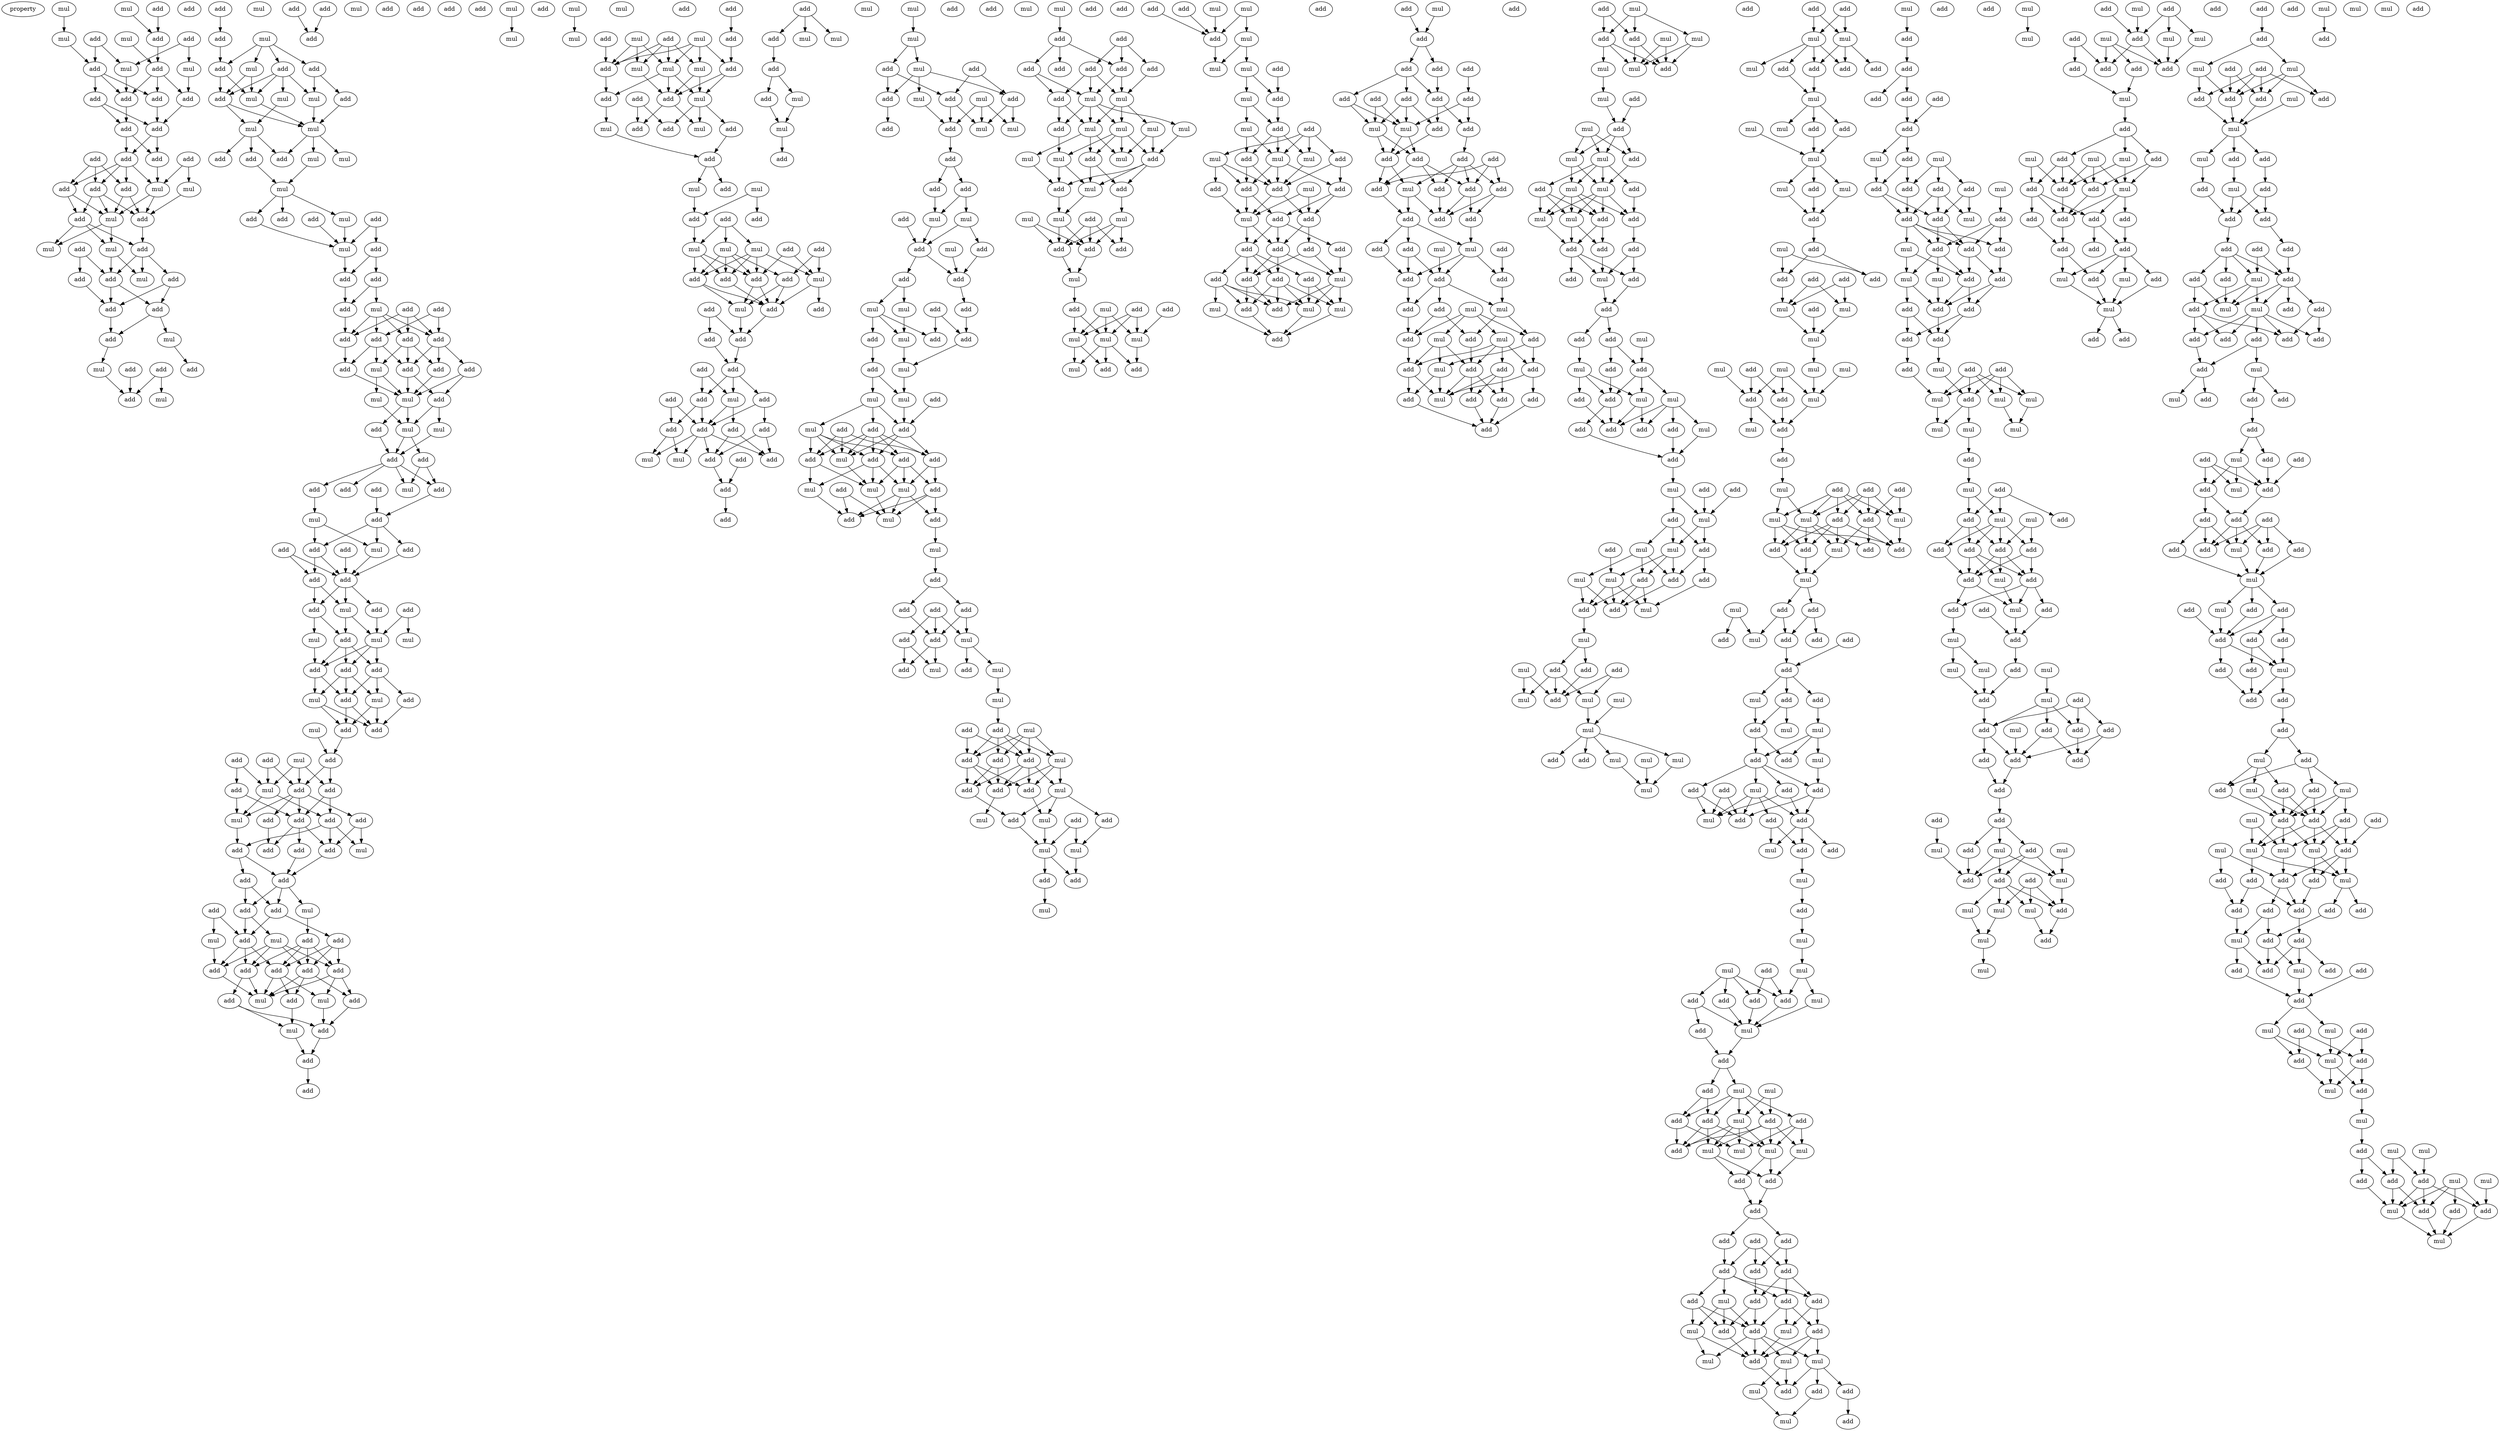 digraph {
    node [fontcolor=black]
    property [mul=2,lf=1.5]
    0 [ label = add ];
    1 [ label = mul ];
    2 [ label = mul ];
    3 [ label = add ];
    4 [ label = add ];
    5 [ label = add ];
    6 [ label = mul ];
    7 [ label = mul ];
    8 [ label = mul ];
    9 [ label = mul ];
    10 [ label = add ];
    11 [ label = add ];
    12 [ label = add ];
    13 [ label = add ];
    14 [ label = add ];
    15 [ label = add ];
    16 [ label = add ];
    17 [ label = add ];
    18 [ label = add ];
    19 [ label = add ];
    20 [ label = add ];
    21 [ label = add ];
    22 [ label = mul ];
    23 [ label = mul ];
    24 [ label = add ];
    25 [ label = add ];
    26 [ label = add ];
    27 [ label = mul ];
    28 [ label = add ];
    29 [ label = add ];
    30 [ label = mul ];
    31 [ label = add ];
    32 [ label = mul ];
    33 [ label = add ];
    34 [ label = add ];
    35 [ label = add ];
    36 [ label = add ];
    37 [ label = mul ];
    38 [ label = add ];
    39 [ label = add ];
    40 [ label = add ];
    41 [ label = mul ];
    42 [ label = add ];
    43 [ label = add ];
    44 [ label = mul ];
    45 [ label = add ];
    46 [ label = add ];
    47 [ label = mul ];
    48 [ label = add ];
    49 [ label = add ];
    50 [ label = mul ];
    51 [ label = add ];
    52 [ label = add ];
    53 [ label = mul ];
    54 [ label = add ];
    55 [ label = add ];
    56 [ label = add ];
    57 [ label = mul ];
    58 [ label = mul ];
    59 [ label = add ];
    60 [ label = mul ];
    61 [ label = mul ];
    62 [ label = mul ];
    63 [ label = mul ];
    64 [ label = add ];
    65 [ label = add ];
    66 [ label = add ];
    67 [ label = mul ];
    68 [ label = mul ];
    69 [ label = add ];
    70 [ label = add ];
    71 [ label = add ];
    72 [ label = add ];
    73 [ label = mul ];
    74 [ label = mul ];
    75 [ label = mul ];
    76 [ label = add ];
    77 [ label = add ];
    78 [ label = add ];
    79 [ label = mul ];
    80 [ label = add ];
    81 [ label = add ];
    82 [ label = add ];
    83 [ label = add ];
    84 [ label = add ];
    85 [ label = add ];
    86 [ label = add ];
    87 [ label = add ];
    88 [ label = add ];
    89 [ label = mul ];
    90 [ label = add ];
    91 [ label = add ];
    92 [ label = mul ];
    93 [ label = mul ];
    94 [ label = add ];
    95 [ label = add ];
    96 [ label = mul ];
    97 [ label = mul ];
    98 [ label = add ];
    99 [ label = add ];
    100 [ label = add ];
    101 [ label = add ];
    102 [ label = mul ];
    103 [ label = add ];
    104 [ label = add ];
    105 [ label = add ];
    106 [ label = mul ];
    107 [ label = add ];
    108 [ label = add ];
    109 [ label = add ];
    110 [ label = add ];
    111 [ label = mul ];
    112 [ label = add ];
    113 [ label = add ];
    114 [ label = add ];
    115 [ label = add ];
    116 [ label = add ];
    117 [ label = mul ];
    118 [ label = mul ];
    119 [ label = mul ];
    120 [ label = mul ];
    121 [ label = add ];
    122 [ label = add ];
    123 [ label = add ];
    124 [ label = add ];
    125 [ label = add ];
    126 [ label = mul ];
    127 [ label = add ];
    128 [ label = mul ];
    129 [ label = add ];
    130 [ label = add ];
    131 [ label = mul ];
    132 [ label = add ];
    133 [ label = mul ];
    134 [ label = add ];
    135 [ label = add ];
    136 [ label = add ];
    137 [ label = add ];
    138 [ label = add ];
    139 [ label = mul ];
    140 [ label = add ];
    141 [ label = mul ];
    142 [ label = add ];
    143 [ label = add ];
    144 [ label = add ];
    145 [ label = add ];
    146 [ label = add ];
    147 [ label = add ];
    148 [ label = add ];
    149 [ label = mul ];
    150 [ label = add ];
    151 [ label = add ];
    152 [ label = add ];
    153 [ label = add ];
    154 [ label = mul ];
    155 [ label = add ];
    156 [ label = mul ];
    157 [ label = mul ];
    158 [ label = add ];
    159 [ label = add ];
    160 [ label = add ];
    161 [ label = add ];
    162 [ label = add ];
    163 [ label = add ];
    164 [ label = add ];
    165 [ label = add ];
    166 [ label = add ];
    167 [ label = add ];
    168 [ label = mul ];
    169 [ label = mul ];
    170 [ label = add ];
    171 [ label = mul ];
    172 [ label = add ];
    173 [ label = add ];
    174 [ label = add ];
    175 [ label = add ];
    176 [ label = mul ];
    177 [ label = add ];
    178 [ label = add ];
    179 [ label = add ];
    180 [ label = add ];
    181 [ label = add ];
    182 [ label = add ];
    183 [ label = mul ];
    184 [ label = add ];
    185 [ label = mul ];
    186 [ label = mul ];
    187 [ label = mul ];
    188 [ label = mul ];
    189 [ label = add ];
    190 [ label = add ];
    191 [ label = mul ];
    192 [ label = add ];
    193 [ label = mul ];
    194 [ label = add ];
    195 [ label = add ];
    196 [ label = add ];
    197 [ label = mul ];
    198 [ label = mul ];
    199 [ label = mul ];
    200 [ label = add ];
    201 [ label = add ];
    202 [ label = add ];
    203 [ label = mul ];
    204 [ label = add ];
    205 [ label = add ];
    206 [ label = add ];
    207 [ label = mul ];
    208 [ label = add ];
    209 [ label = mul ];
    210 [ label = add ];
    211 [ label = add ];
    212 [ label = mul ];
    213 [ label = mul ];
    214 [ label = add ];
    215 [ label = add ];
    216 [ label = add ];
    217 [ label = mul ];
    218 [ label = mul ];
    219 [ label = mul ];
    220 [ label = add ];
    221 [ label = add ];
    222 [ label = add ];
    223 [ label = mul ];
    224 [ label = add ];
    225 [ label = add ];
    226 [ label = add ];
    227 [ label = mul ];
    228 [ label = add ];
    229 [ label = add ];
    230 [ label = add ];
    231 [ label = add ];
    232 [ label = add ];
    233 [ label = add ];
    234 [ label = add ];
    235 [ label = add ];
    236 [ label = mul ];
    237 [ label = add ];
    238 [ label = add ];
    239 [ label = add ];
    240 [ label = add ];
    241 [ label = add ];
    242 [ label = add ];
    243 [ label = mul ];
    244 [ label = mul ];
    245 [ label = add ];
    246 [ label = add ];
    247 [ label = add ];
    248 [ label = add ];
    249 [ label = add ];
    250 [ label = add ];
    251 [ label = mul ];
    252 [ label = mul ];
    253 [ label = add ];
    254 [ label = add ];
    255 [ label = add ];
    256 [ label = mul ];
    257 [ label = mul ];
    258 [ label = mul ];
    259 [ label = mul ];
    260 [ label = add ];
    261 [ label = mul ];
    262 [ label = add ];
    263 [ label = add ];
    264 [ label = mul ];
    265 [ label = mul ];
    266 [ label = add ];
    267 [ label = add ];
    268 [ label = mul ];
    269 [ label = add ];
    270 [ label = mul ];
    271 [ label = add ];
    272 [ label = add ];
    273 [ label = mul ];
    274 [ label = add ];
    275 [ label = add ];
    276 [ label = add ];
    277 [ label = add ];
    278 [ label = mul ];
    279 [ label = add ];
    280 [ label = mul ];
    281 [ label = add ];
    282 [ label = add ];
    283 [ label = mul ];
    284 [ label = add ];
    285 [ label = add ];
    286 [ label = mul ];
    287 [ label = add ];
    288 [ label = mul ];
    289 [ label = add ];
    290 [ label = mul ];
    291 [ label = add ];
    292 [ label = add ];
    293 [ label = add ];
    294 [ label = mul ];
    295 [ label = add ];
    296 [ label = add ];
    297 [ label = mul ];
    298 [ label = mul ];
    299 [ label = add ];
    300 [ label = mul ];
    301 [ label = add ];
    302 [ label = add ];
    303 [ label = add ];
    304 [ label = add ];
    305 [ label = add ];
    306 [ label = mul ];
    307 [ label = add ];
    308 [ label = mul ];
    309 [ label = mul ];
    310 [ label = add ];
    311 [ label = mul ];
    312 [ label = add ];
    313 [ label = mul ];
    314 [ label = add ];
    315 [ label = add ];
    316 [ label = mul ];
    317 [ label = add ];
    318 [ label = add ];
    319 [ label = add ];
    320 [ label = add ];
    321 [ label = add ];
    322 [ label = mul ];
    323 [ label = add ];
    324 [ label = add ];
    325 [ label = add ];
    326 [ label = mul ];
    327 [ label = mul ];
    328 [ label = mul ];
    329 [ label = add ];
    330 [ label = add ];
    331 [ label = mul ];
    332 [ label = add ];
    333 [ label = add ];
    334 [ label = add ];
    335 [ label = mul ];
    336 [ label = mul ];
    337 [ label = add ];
    338 [ label = add ];
    339 [ label = add ];
    340 [ label = add ];
    341 [ label = mul ];
    342 [ label = mul ];
    343 [ label = add ];
    344 [ label = add ];
    345 [ label = mul ];
    346 [ label = mul ];
    347 [ label = add ];
    348 [ label = add ];
    349 [ label = add ];
    350 [ label = mul ];
    351 [ label = mul ];
    352 [ label = mul ];
    353 [ label = add ];
    354 [ label = add ];
    355 [ label = add ];
    356 [ label = add ];
    357 [ label = add ];
    358 [ label = add ];
    359 [ label = add ];
    360 [ label = add ];
    361 [ label = mul ];
    362 [ label = mul ];
    363 [ label = mul ];
    364 [ label = add ];
    365 [ label = mul ];
    366 [ label = mul ];
    367 [ label = mul ];
    368 [ label = add ];
    369 [ label = mul ];
    370 [ label = mul ];
    371 [ label = add ];
    372 [ label = mul ];
    373 [ label = add ];
    374 [ label = add ];
    375 [ label = mul ];
    376 [ label = mul ];
    377 [ label = mul ];
    378 [ label = add ];
    379 [ label = mul ];
    380 [ label = add ];
    381 [ label = add ];
    382 [ label = add ];
    383 [ label = mul ];
    384 [ label = add ];
    385 [ label = add ];
    386 [ label = add ];
    387 [ label = mul ];
    388 [ label = mul ];
    389 [ label = mul ];
    390 [ label = mul ];
    391 [ label = add ];
    392 [ label = mul ];
    393 [ label = add ];
    394 [ label = add ];
    395 [ label = add ];
    396 [ label = add ];
    397 [ label = mul ];
    398 [ label = add ];
    399 [ label = mul ];
    400 [ label = mul ];
    401 [ label = add ];
    402 [ label = add ];
    403 [ label = mul ];
    404 [ label = mul ];
    405 [ label = add ];
    406 [ label = mul ];
    407 [ label = mul ];
    408 [ label = add ];
    409 [ label = add ];
    410 [ label = mul ];
    411 [ label = add ];
    412 [ label = mul ];
    413 [ label = add ];
    414 [ label = mul ];
    415 [ label = add ];
    416 [ label = mul ];
    417 [ label = add ];
    418 [ label = add ];
    419 [ label = add ];
    420 [ label = add ];
    421 [ label = mul ];
    422 [ label = add ];
    423 [ label = add ];
    424 [ label = add ];
    425 [ label = add ];
    426 [ label = add ];
    427 [ label = add ];
    428 [ label = add ];
    429 [ label = add ];
    430 [ label = add ];
    431 [ label = mul ];
    432 [ label = add ];
    433 [ label = mul ];
    434 [ label = add ];
    435 [ label = mul ];
    436 [ label = mul ];
    437 [ label = add ];
    438 [ label = add ];
    439 [ label = add ];
    440 [ label = mul ];
    441 [ label = add ];
    442 [ label = add ];
    443 [ label = add ];
    444 [ label = add ];
    445 [ label = add ];
    446 [ label = add ];
    447 [ label = add ];
    448 [ label = add ];
    449 [ label = add ];
    450 [ label = add ];
    451 [ label = add ];
    452 [ label = add ];
    453 [ label = mul ];
    454 [ label = mul ];
    455 [ label = add ];
    456 [ label = add ];
    457 [ label = add ];
    458 [ label = add ];
    459 [ label = add ];
    460 [ label = add ];
    461 [ label = add ];
    462 [ label = add ];
    463 [ label = mul ];
    464 [ label = add ];
    465 [ label = add ];
    466 [ label = add ];
    467 [ label = add ];
    468 [ label = mul ];
    469 [ label = add ];
    470 [ label = add ];
    471 [ label = mul ];
    472 [ label = add ];
    473 [ label = add ];
    474 [ label = add ];
    475 [ label = mul ];
    476 [ label = add ];
    477 [ label = add ];
    478 [ label = mul ];
    479 [ label = add ];
    480 [ label = mul ];
    481 [ label = add ];
    482 [ label = mul ];
    483 [ label = add ];
    484 [ label = add ];
    485 [ label = add ];
    486 [ label = add ];
    487 [ label = mul ];
    488 [ label = add ];
    489 [ label = add ];
    490 [ label = add ];
    491 [ label = mul ];
    492 [ label = add ];
    493 [ label = add ];
    494 [ label = add ];
    495 [ label = mul ];
    496 [ label = add ];
    497 [ label = add ];
    498 [ label = mul ];
    499 [ label = mul ];
    500 [ label = add ];
    501 [ label = mul ];
    502 [ label = add ];
    503 [ label = mul ];
    504 [ label = add ];
    505 [ label = mul ];
    506 [ label = mul ];
    507 [ label = add ];
    508 [ label = add ];
    509 [ label = mul ];
    510 [ label = mul ];
    511 [ label = mul ];
    512 [ label = add ];
    513 [ label = add ];
    514 [ label = mul ];
    515 [ label = add ];
    516 [ label = mul ];
    517 [ label = mul ];
    518 [ label = add ];
    519 [ label = add ];
    520 [ label = add ];
    521 [ label = add ];
    522 [ label = add ];
    523 [ label = add ];
    524 [ label = mul ];
    525 [ label = add ];
    526 [ label = add ];
    527 [ label = add ];
    528 [ label = mul ];
    529 [ label = mul ];
    530 [ label = add ];
    531 [ label = add ];
    532 [ label = add ];
    533 [ label = add ];
    534 [ label = mul ];
    535 [ label = mul ];
    536 [ label = add ];
    537 [ label = add ];
    538 [ label = add ];
    539 [ label = mul ];
    540 [ label = add ];
    541 [ label = add ];
    542 [ label = add ];
    543 [ label = add ];
    544 [ label = add ];
    545 [ label = mul ];
    546 [ label = add ];
    547 [ label = mul ];
    548 [ label = mul ];
    549 [ label = add ];
    550 [ label = mul ];
    551 [ label = add ];
    552 [ label = add ];
    553 [ label = add ];
    554 [ label = mul ];
    555 [ label = add ];
    556 [ label = mul ];
    557 [ label = add ];
    558 [ label = mul ];
    559 [ label = add ];
    560 [ label = mul ];
    561 [ label = add ];
    562 [ label = mul ];
    563 [ label = add ];
    564 [ label = add ];
    565 [ label = mul ];
    566 [ label = add ];
    567 [ label = mul ];
    568 [ label = mul ];
    569 [ label = mul ];
    570 [ label = add ];
    571 [ label = mul ];
    572 [ label = mul ];
    573 [ label = mul ];
    574 [ label = add ];
    575 [ label = mul ];
    576 [ label = add ];
    577 [ label = add ];
    578 [ label = mul ];
    579 [ label = mul ];
    580 [ label = add ];
    581 [ label = add ];
    582 [ label = add ];
    583 [ label = mul ];
    584 [ label = add ];
    585 [ label = mul ];
    586 [ label = add ];
    587 [ label = mul ];
    588 [ label = add ];
    589 [ label = mul ];
    590 [ label = mul ];
    591 [ label = mul ];
    592 [ label = add ];
    593 [ label = mul ];
    594 [ label = add ];
    595 [ label = mul ];
    596 [ label = add ];
    597 [ label = add ];
    598 [ label = add ];
    599 [ label = add ];
    600 [ label = add ];
    601 [ label = mul ];
    602 [ label = add ];
    603 [ label = mul ];
    604 [ label = mul ];
    605 [ label = mul ];
    606 [ label = mul ];
    607 [ label = mul ];
    608 [ label = add ];
    609 [ label = mul ];
    610 [ label = add ];
    611 [ label = mul ];
    612 [ label = add ];
    613 [ label = add ];
    614 [ label = mul ];
    615 [ label = add ];
    616 [ label = add ];
    617 [ label = mul ];
    618 [ label = add ];
    619 [ label = add ];
    620 [ label = mul ];
    621 [ label = add ];
    622 [ label = add ];
    623 [ label = mul ];
    624 [ label = mul ];
    625 [ label = add ];
    626 [ label = add ];
    627 [ label = mul ];
    628 [ label = add ];
    629 [ label = add ];
    630 [ label = mul ];
    631 [ label = add ];
    632 [ label = mul ];
    633 [ label = add ];
    634 [ label = add ];
    635 [ label = mul ];
    636 [ label = add ];
    637 [ label = add ];
    638 [ label = add ];
    639 [ label = add ];
    640 [ label = add ];
    641 [ label = mul ];
    642 [ label = add ];
    643 [ label = add ];
    644 [ label = mul ];
    645 [ label = mul ];
    646 [ label = add ];
    647 [ label = mul ];
    648 [ label = add ];
    649 [ label = add ];
    650 [ label = mul ];
    651 [ label = add ];
    652 [ label = add ];
    653 [ label = add ];
    654 [ label = mul ];
    655 [ label = add ];
    656 [ label = add ];
    657 [ label = add ];
    658 [ label = add ];
    659 [ label = mul ];
    660 [ label = add ];
    661 [ label = mul ];
    662 [ label = add ];
    663 [ label = mul ];
    664 [ label = mul ];
    665 [ label = add ];
    666 [ label = mul ];
    667 [ label = add ];
    668 [ label = mul ];
    669 [ label = add ];
    670 [ label = add ];
    671 [ label = add ];
    672 [ label = add ];
    673 [ label = mul ];
    674 [ label = add ];
    675 [ label = add ];
    676 [ label = mul ];
    677 [ label = mul ];
    678 [ label = add ];
    679 [ label = add ];
    680 [ label = add ];
    681 [ label = mul ];
    682 [ label = add ];
    683 [ label = mul ];
    684 [ label = mul ];
    685 [ label = mul ];
    686 [ label = mul ];
    687 [ label = add ];
    688 [ label = add ];
    689 [ label = add ];
    690 [ label = add ];
    691 [ label = add ];
    692 [ label = add ];
    693 [ label = add ];
    694 [ label = add ];
    695 [ label = add ];
    696 [ label = add ];
    697 [ label = add ];
    698 [ label = add ];
    699 [ label = mul ];
    700 [ label = add ];
    701 [ label = add ];
    702 [ label = mul ];
    703 [ label = add ];
    704 [ label = add ];
    705 [ label = mul ];
    706 [ label = add ];
    707 [ label = mul ];
    708 [ label = mul ];
    709 [ label = mul ];
    710 [ label = add ];
    711 [ label = mul ];
    712 [ label = add ];
    713 [ label = add ];
    714 [ label = add ];
    715 [ label = mul ];
    716 [ label = add ];
    717 [ label = mul ];
    718 [ label = add ];
    719 [ label = add ];
    720 [ label = add ];
    721 [ label = add ];
    722 [ label = add ];
    723 [ label = add ];
    724 [ label = add ];
    725 [ label = add ];
    726 [ label = mul ];
    727 [ label = mul ];
    728 [ label = add ];
    729 [ label = mul ];
    730 [ label = add ];
    731 [ label = add ];
    732 [ label = add ];
    733 [ label = add ];
    734 [ label = add ];
    735 [ label = mul ];
    736 [ label = add ];
    737 [ label = add ];
    738 [ label = mul ];
    739 [ label = add ];
    740 [ label = add ];
    741 [ label = add ];
    742 [ label = mul ];
    743 [ label = mul ];
    744 [ label = add ];
    745 [ label = add ];
    746 [ label = add ];
    747 [ label = add ];
    748 [ label = add ];
    749 [ label = add ];
    750 [ label = add ];
    751 [ label = add ];
    752 [ label = add ];
    753 [ label = add ];
    754 [ label = mul ];
    755 [ label = mul ];
    756 [ label = mul ];
    757 [ label = mul ];
    758 [ label = add ];
    759 [ label = mul ];
    760 [ label = mul ];
    761 [ label = mul ];
    762 [ label = add ];
    763 [ label = add ];
    764 [ label = mul ];
    765 [ label = add ];
    766 [ label = mul ];
    767 [ label = add ];
    768 [ label = mul ];
    769 [ label = mul ];
    770 [ label = mul ];
    771 [ label = add ];
    772 [ label = add ];
    773 [ label = add ];
    774 [ label = add ];
    775 [ label = add ];
    776 [ label = mul ];
    777 [ label = add ];
    778 [ label = add ];
    779 [ label = add ];
    780 [ label = add ];
    781 [ label = mul ];
    782 [ label = add ];
    783 [ label = mul ];
    784 [ label = mul ];
    785 [ label = mul ];
    786 [ label = mul ];
    787 [ label = add ];
    788 [ label = mul ];
    789 [ label = add ];
    790 [ label = add ];
    791 [ label = add ];
    792 [ label = add ];
    793 [ label = add ];
    794 [ label = mul ];
    795 [ label = add ];
    796 [ label = add ];
    797 [ label = add ];
    798 [ label = add ];
    799 [ label = add ];
    800 [ label = add ];
    801 [ label = add ];
    802 [ label = add ];
    803 [ label = mul ];
    804 [ label = mul ];
    805 [ label = add ];
    806 [ label = mul ];
    807 [ label = add ];
    808 [ label = mul ];
    809 [ label = add ];
    810 [ label = add ];
    811 [ label = add ];
    812 [ label = mul ];
    813 [ label = mul ];
    814 [ label = mul ];
    815 [ label = add ];
    816 [ label = mul ];
    817 [ label = mul ];
    818 [ label = mul ];
    819 [ label = add ];
    820 [ label = add ];
    821 [ label = mul ];
    822 [ label = mul ];
    823 [ label = add ];
    824 [ label = mul ];
    825 [ label = add ];
    826 [ label = add ];
    827 [ label = add ];
    828 [ label = add ];
    829 [ label = add ];
    830 [ label = mul ];
    831 [ label = add ];
    832 [ label = mul ];
    833 [ label = add ];
    834 [ label = mul ];
    835 [ label = add ];
    836 [ label = mul ];
    837 [ label = add ];
    838 [ label = mul ];
    839 [ label = add ];
    840 [ label = add ];
    841 [ label = add ];
    842 [ label = add ];
    843 [ label = add ];
    844 [ label = add ];
    845 [ label = add ];
    846 [ label = add ];
    847 [ label = add ];
    848 [ label = mul ];
    849 [ label = mul ];
    850 [ label = add ];
    851 [ label = add ];
    852 [ label = mul ];
    853 [ label = add ];
    854 [ label = add ];
    855 [ label = add ];
    856 [ label = add ];
    857 [ label = add ];
    858 [ label = add ];
    859 [ label = mul ];
    860 [ label = mul ];
    861 [ label = add ];
    862 [ label = add ];
    863 [ label = mul ];
    864 [ label = add ];
    865 [ label = add ];
    866 [ label = add ];
    867 [ label = add ];
    868 [ label = mul ];
    869 [ label = add ];
    870 [ label = mul ];
    871 [ label = add ];
    872 [ label = add ];
    873 [ label = add ];
    874 [ label = mul ];
    875 [ label = add ];
    876 [ label = add ];
    877 [ label = add ];
    878 [ label = add ];
    879 [ label = add ];
    880 [ label = add ];
    881 [ label = mul ];
    882 [ label = add ];
    883 [ label = add ];
    884 [ label = mul ];
    885 [ label = add ];
    886 [ label = add ];
    887 [ label = add ];
    888 [ label = mul ];
    889 [ label = add ];
    890 [ label = add ];
    891 [ label = add ];
    892 [ label = add ];
    893 [ label = add ];
    894 [ label = mul ];
    895 [ label = add ];
    896 [ label = add ];
    897 [ label = mul ];
    898 [ label = add ];
    899 [ label = add ];
    900 [ label = add ];
    901 [ label = mul ];
    902 [ label = add ];
    903 [ label = add ];
    904 [ label = add ];
    905 [ label = add ];
    906 [ label = add ];
    907 [ label = mul ];
    908 [ label = add ];
    909 [ label = add ];
    910 [ label = add ];
    911 [ label = add ];
    912 [ label = add ];
    913 [ label = add ];
    914 [ label = mul ];
    915 [ label = add ];
    916 [ label = mul ];
    917 [ label = add ];
    918 [ label = add ];
    919 [ label = mul ];
    920 [ label = add ];
    921 [ label = add ];
    922 [ label = mul ];
    923 [ label = add ];
    924 [ label = add ];
    925 [ label = mul ];
    926 [ label = add ];
    927 [ label = add ];
    928 [ label = add ];
    929 [ label = add ];
    930 [ label = add ];
    931 [ label = add ];
    932 [ label = mul ];
    933 [ label = add ];
    934 [ label = add ];
    935 [ label = add ];
    936 [ label = mul ];
    937 [ label = add ];
    938 [ label = mul ];
    939 [ label = add ];
    940 [ label = add ];
    941 [ label = add ];
    942 [ label = mul ];
    943 [ label = add ];
    944 [ label = mul ];
    945 [ label = mul ];
    946 [ label = mul ];
    947 [ label = add ];
    948 [ label = mul ];
    949 [ label = add ];
    950 [ label = add ];
    951 [ label = add ];
    952 [ label = add ];
    953 [ label = mul ];
    954 [ label = add ];
    955 [ label = add ];
    956 [ label = add ];
    957 [ label = add ];
    958 [ label = add ];
    959 [ label = add ];
    960 [ label = mul ];
    961 [ label = add ];
    962 [ label = add ];
    963 [ label = add ];
    964 [ label = mul ];
    965 [ label = add ];
    966 [ label = add ];
    967 [ label = add ];
    968 [ label = mul ];
    969 [ label = add ];
    970 [ label = add ];
    971 [ label = mul ];
    972 [ label = add ];
    973 [ label = add ];
    974 [ label = mul ];
    975 [ label = mul ];
    976 [ label = add ];
    977 [ label = mul ];
    978 [ label = add ];
    979 [ label = mul ];
    980 [ label = mul ];
    981 [ label = add ];
    982 [ label = add ];
    983 [ label = add ];
    984 [ label = mul ];
    985 [ label = mul ];
    986 [ label = add ];
    987 [ label = add ];
    988 [ label = add ];
    989 [ label = mul ];
    990 [ label = mul ];
    991 [ label = mul ];
    992 [ label = add ];
    993 [ label = mul ];
    0 -> 5 [ name = 0 ];
    1 -> 5 [ name = 1 ];
    2 -> 6 [ name = 2 ];
    3 -> 9 [ name = 3 ];
    3 -> 11 [ name = 4 ];
    4 -> 8 [ name = 5 ];
    4 -> 9 [ name = 6 ];
    5 -> 10 [ name = 7 ];
    6 -> 11 [ name = 8 ];
    7 -> 10 [ name = 9 ];
    8 -> 15 [ name = 10 ];
    9 -> 13 [ name = 11 ];
    10 -> 13 [ name = 12 ];
    10 -> 14 [ name = 13 ];
    10 -> 15 [ name = 14 ];
    11 -> 12 [ name = 15 ];
    11 -> 13 [ name = 16 ];
    11 -> 14 [ name = 17 ];
    12 -> 16 [ name = 18 ];
    12 -> 17 [ name = 19 ];
    13 -> 17 [ name = 20 ];
    14 -> 16 [ name = 21 ];
    15 -> 16 [ name = 22 ];
    16 -> 19 [ name = 23 ];
    16 -> 20 [ name = 24 ];
    17 -> 19 [ name = 25 ];
    17 -> 20 [ name = 26 ];
    18 -> 22 [ name = 27 ];
    18 -> 23 [ name = 28 ];
    19 -> 23 [ name = 29 ];
    19 -> 24 [ name = 30 ];
    19 -> 25 [ name = 31 ];
    19 -> 26 [ name = 32 ];
    20 -> 23 [ name = 33 ];
    21 -> 24 [ name = 34 ];
    21 -> 25 [ name = 35 ];
    21 -> 26 [ name = 36 ];
    22 -> 28 [ name = 37 ];
    23 -> 27 [ name = 38 ];
    23 -> 28 [ name = 39 ];
    24 -> 27 [ name = 40 ];
    24 -> 28 [ name = 41 ];
    24 -> 29 [ name = 42 ];
    25 -> 27 [ name = 43 ];
    25 -> 28 [ name = 44 ];
    26 -> 27 [ name = 45 ];
    26 -> 29 [ name = 46 ];
    27 -> 30 [ name = 47 ];
    27 -> 32 [ name = 48 ];
    28 -> 31 [ name = 49 ];
    29 -> 30 [ name = 50 ];
    29 -> 31 [ name = 51 ];
    29 -> 32 [ name = 52 ];
    31 -> 34 [ name = 53 ];
    31 -> 36 [ name = 54 ];
    31 -> 37 [ name = 55 ];
    32 -> 34 [ name = 56 ];
    32 -> 37 [ name = 57 ];
    33 -> 34 [ name = 58 ];
    33 -> 35 [ name = 59 ];
    34 -> 39 [ name = 60 ];
    34 -> 40 [ name = 61 ];
    35 -> 39 [ name = 62 ];
    36 -> 39 [ name = 63 ];
    36 -> 40 [ name = 64 ];
    39 -> 42 [ name = 65 ];
    40 -> 41 [ name = 66 ];
    40 -> 42 [ name = 67 ];
    41 -> 46 [ name = 68 ];
    42 -> 44 [ name = 69 ];
    43 -> 47 [ name = 70 ];
    43 -> 48 [ name = 71 ];
    44 -> 48 [ name = 72 ];
    45 -> 48 [ name = 73 ];
    49 -> 51 [ name = 74 ];
    50 -> 52 [ name = 75 ];
    50 -> 53 [ name = 76 ];
    50 -> 54 [ name = 77 ];
    50 -> 55 [ name = 78 ];
    51 -> 52 [ name = 79 ];
    52 -> 56 [ name = 80 ];
    52 -> 60 [ name = 81 ];
    53 -> 56 [ name = 82 ];
    53 -> 60 [ name = 83 ];
    54 -> 56 [ name = 84 ];
    54 -> 57 [ name = 85 ];
    54 -> 58 [ name = 86 ];
    54 -> 60 [ name = 87 ];
    55 -> 57 [ name = 88 ];
    55 -> 59 [ name = 89 ];
    56 -> 61 [ name = 90 ];
    56 -> 62 [ name = 91 ];
    57 -> 61 [ name = 92 ];
    58 -> 62 [ name = 93 ];
    59 -> 61 [ name = 94 ];
    60 -> 61 [ name = 95 ];
    61 -> 63 [ name = 96 ];
    61 -> 66 [ name = 97 ];
    61 -> 67 [ name = 98 ];
    62 -> 64 [ name = 99 ];
    62 -> 65 [ name = 100 ];
    62 -> 66 [ name = 101 ];
    63 -> 68 [ name = 102 ];
    64 -> 68 [ name = 103 ];
    68 -> 69 [ name = 104 ];
    68 -> 70 [ name = 105 ];
    68 -> 73 [ name = 106 ];
    70 -> 74 [ name = 107 ];
    71 -> 74 [ name = 108 ];
    71 -> 76 [ name = 109 ];
    72 -> 74 [ name = 110 ];
    73 -> 74 [ name = 111 ];
    74 -> 77 [ name = 112 ];
    76 -> 77 [ name = 113 ];
    76 -> 78 [ name = 114 ];
    77 -> 80 [ name = 115 ];
    78 -> 79 [ name = 116 ];
    78 -> 80 [ name = 117 ];
    79 -> 83 [ name = 118 ];
    79 -> 84 [ name = 119 ];
    79 -> 85 [ name = 120 ];
    79 -> 86 [ name = 121 ];
    80 -> 84 [ name = 122 ];
    81 -> 84 [ name = 123 ];
    81 -> 85 [ name = 124 ];
    81 -> 86 [ name = 125 ];
    82 -> 83 [ name = 126 ];
    82 -> 86 [ name = 127 ];
    83 -> 88 [ name = 128 ];
    83 -> 89 [ name = 129 ];
    83 -> 90 [ name = 130 ];
    84 -> 88 [ name = 131 ];
    85 -> 89 [ name = 132 ];
    85 -> 90 [ name = 133 ];
    85 -> 91 [ name = 134 ];
    86 -> 87 [ name = 135 ];
    86 -> 90 [ name = 136 ];
    86 -> 91 [ name = 137 ];
    87 -> 93 [ name = 138 ];
    87 -> 94 [ name = 139 ];
    88 -> 93 [ name = 140 ];
    89 -> 92 [ name = 141 ];
    89 -> 93 [ name = 142 ];
    90 -> 93 [ name = 143 ];
    90 -> 94 [ name = 144 ];
    91 -> 93 [ name = 145 ];
    92 -> 96 [ name = 146 ];
    93 -> 95 [ name = 147 ];
    93 -> 96 [ name = 148 ];
    94 -> 96 [ name = 149 ];
    94 -> 97 [ name = 150 ];
    95 -> 99 [ name = 151 ];
    96 -> 98 [ name = 152 ];
    96 -> 99 [ name = 153 ];
    97 -> 99 [ name = 154 ];
    98 -> 101 [ name = 155 ];
    98 -> 102 [ name = 156 ];
    99 -> 101 [ name = 157 ];
    99 -> 102 [ name = 158 ];
    99 -> 103 [ name = 159 ];
    99 -> 104 [ name = 160 ];
    100 -> 105 [ name = 161 ];
    101 -> 105 [ name = 162 ];
    104 -> 106 [ name = 163 ];
    105 -> 107 [ name = 164 ];
    105 -> 109 [ name = 165 ];
    105 -> 111 [ name = 166 ];
    106 -> 107 [ name = 167 ];
    106 -> 111 [ name = 168 ];
    107 -> 112 [ name = 169 ];
    107 -> 113 [ name = 170 ];
    108 -> 112 [ name = 171 ];
    108 -> 113 [ name = 172 ];
    109 -> 112 [ name = 173 ];
    110 -> 112 [ name = 174 ];
    111 -> 112 [ name = 175 ];
    112 -> 115 [ name = 176 ];
    112 -> 116 [ name = 177 ];
    112 -> 117 [ name = 178 ];
    113 -> 116 [ name = 179 ];
    113 -> 117 [ name = 180 ];
    114 -> 118 [ name = 181 ];
    114 -> 119 [ name = 182 ];
    115 -> 118 [ name = 183 ];
    116 -> 120 [ name = 184 ];
    116 -> 121 [ name = 185 ];
    117 -> 118 [ name = 186 ];
    117 -> 121 [ name = 187 ];
    118 -> 122 [ name = 188 ];
    118 -> 123 [ name = 189 ];
    118 -> 124 [ name = 190 ];
    120 -> 124 [ name = 191 ];
    121 -> 122 [ name = 192 ];
    121 -> 123 [ name = 193 ];
    121 -> 124 [ name = 194 ];
    122 -> 125 [ name = 195 ];
    122 -> 127 [ name = 196 ];
    122 -> 128 [ name = 197 ];
    123 -> 126 [ name = 198 ];
    123 -> 127 [ name = 199 ];
    123 -> 128 [ name = 200 ];
    124 -> 126 [ name = 201 ];
    124 -> 127 [ name = 202 ];
    125 -> 129 [ name = 203 ];
    126 -> 129 [ name = 204 ];
    126 -> 130 [ name = 205 ];
    127 -> 129 [ name = 206 ];
    127 -> 130 [ name = 207 ];
    128 -> 129 [ name = 208 ];
    128 -> 130 [ name = 209 ];
    130 -> 132 [ name = 210 ];
    131 -> 132 [ name = 211 ];
    132 -> 137 [ name = 212 ];
    132 -> 138 [ name = 213 ];
    133 -> 137 [ name = 214 ];
    133 -> 138 [ name = 215 ];
    133 -> 139 [ name = 216 ];
    134 -> 136 [ name = 217 ];
    134 -> 139 [ name = 218 ];
    135 -> 138 [ name = 219 ];
    135 -> 139 [ name = 220 ];
    136 -> 141 [ name = 221 ];
    136 -> 144 [ name = 222 ];
    137 -> 143 [ name = 223 ];
    137 -> 144 [ name = 224 ];
    138 -> 140 [ name = 225 ];
    138 -> 141 [ name = 226 ];
    138 -> 142 [ name = 227 ];
    138 -> 144 [ name = 228 ];
    139 -> 141 [ name = 229 ];
    139 -> 143 [ name = 230 ];
    140 -> 147 [ name = 231 ];
    141 -> 148 [ name = 232 ];
    142 -> 146 [ name = 233 ];
    142 -> 149 [ name = 234 ];
    143 -> 146 [ name = 235 ];
    143 -> 148 [ name = 236 ];
    143 -> 149 [ name = 237 ];
    144 -> 145 [ name = 238 ];
    144 -> 146 [ name = 239 ];
    144 -> 147 [ name = 240 ];
    145 -> 150 [ name = 241 ];
    146 -> 150 [ name = 242 ];
    148 -> 150 [ name = 243 ];
    148 -> 151 [ name = 244 ];
    150 -> 152 [ name = 245 ];
    150 -> 153 [ name = 246 ];
    150 -> 154 [ name = 247 ];
    151 -> 152 [ name = 248 ];
    151 -> 153 [ name = 249 ];
    152 -> 157 [ name = 250 ];
    152 -> 160 [ name = 251 ];
    153 -> 158 [ name = 252 ];
    153 -> 160 [ name = 253 ];
    154 -> 159 [ name = 254 ];
    155 -> 156 [ name = 255 ];
    155 -> 160 [ name = 256 ];
    156 -> 163 [ name = 257 ];
    157 -> 161 [ name = 258 ];
    157 -> 162 [ name = 259 ];
    157 -> 163 [ name = 260 ];
    157 -> 164 [ name = 261 ];
    158 -> 161 [ name = 262 ];
    158 -> 164 [ name = 263 ];
    158 -> 165 [ name = 264 ];
    159 -> 161 [ name = 265 ];
    159 -> 162 [ name = 266 ];
    159 -> 164 [ name = 267 ];
    159 -> 165 [ name = 268 ];
    160 -> 162 [ name = 269 ];
    160 -> 163 [ name = 270 ];
    160 -> 165 [ name = 271 ];
    161 -> 168 [ name = 272 ];
    161 -> 169 [ name = 273 ];
    161 -> 170 [ name = 274 ];
    162 -> 166 [ name = 275 ];
    162 -> 168 [ name = 276 ];
    163 -> 168 [ name = 277 ];
    164 -> 167 [ name = 278 ];
    164 -> 168 [ name = 279 ];
    164 -> 170 [ name = 280 ];
    165 -> 167 [ name = 281 ];
    165 -> 168 [ name = 282 ];
    165 -> 169 [ name = 283 ];
    166 -> 171 [ name = 284 ];
    166 -> 172 [ name = 285 ];
    167 -> 171 [ name = 286 ];
    169 -> 172 [ name = 287 ];
    170 -> 172 [ name = 288 ];
    171 -> 173 [ name = 289 ];
    172 -> 173 [ name = 290 ];
    173 -> 177 [ name = 291 ];
    174 -> 178 [ name = 292 ];
    175 -> 178 [ name = 293 ];
    183 -> 185 [ name = 294 ];
    186 -> 188 [ name = 295 ];
    190 -> 192 [ name = 296 ];
    191 -> 196 [ name = 297 ];
    191 -> 197 [ name = 298 ];
    191 -> 198 [ name = 299 ];
    191 -> 200 [ name = 300 ];
    192 -> 196 [ name = 301 ];
    193 -> 198 [ name = 302 ];
    193 -> 199 [ name = 303 ];
    193 -> 200 [ name = 304 ];
    194 -> 200 [ name = 305 ];
    195 -> 197 [ name = 306 ];
    195 -> 198 [ name = 307 ];
    195 -> 199 [ name = 308 ];
    195 -> 200 [ name = 309 ];
    196 -> 202 [ name = 310 ];
    196 -> 203 [ name = 311 ];
    197 -> 202 [ name = 312 ];
    197 -> 203 [ name = 313 ];
    198 -> 202 [ name = 314 ];
    198 -> 203 [ name = 315 ];
    198 -> 204 [ name = 316 ];
    199 -> 202 [ name = 317 ];
    200 -> 204 [ name = 318 ];
    201 -> 205 [ name = 319 ];
    201 -> 208 [ name = 320 ];
    202 -> 205 [ name = 321 ];
    202 -> 209 [ name = 322 ];
    203 -> 206 [ name = 323 ];
    203 -> 208 [ name = 324 ];
    203 -> 209 [ name = 325 ];
    204 -> 207 [ name = 326 ];
    206 -> 210 [ name = 327 ];
    207 -> 210 [ name = 328 ];
    210 -> 211 [ name = 329 ];
    210 -> 213 [ name = 330 ];
    212 -> 214 [ name = 331 ];
    212 -> 216 [ name = 332 ];
    213 -> 214 [ name = 333 ];
    214 -> 219 [ name = 334 ];
    215 -> 217 [ name = 335 ];
    215 -> 218 [ name = 336 ];
    215 -> 219 [ name = 337 ];
    217 -> 222 [ name = 338 ];
    217 -> 224 [ name = 339 ];
    217 -> 225 [ name = 340 ];
    217 -> 226 [ name = 341 ];
    218 -> 222 [ name = 342 ];
    218 -> 223 [ name = 343 ];
    218 -> 224 [ name = 344 ];
    218 -> 225 [ name = 345 ];
    219 -> 222 [ name = 346 ];
    219 -> 224 [ name = 347 ];
    219 -> 225 [ name = 348 ];
    220 -> 223 [ name = 349 ];
    220 -> 224 [ name = 350 ];
    221 -> 223 [ name = 351 ];
    221 -> 226 [ name = 352 ];
    222 -> 227 [ name = 353 ];
    222 -> 229 [ name = 354 ];
    223 -> 228 [ name = 355 ];
    223 -> 229 [ name = 356 ];
    224 -> 227 [ name = 357 ];
    224 -> 229 [ name = 358 ];
    225 -> 229 [ name = 359 ];
    226 -> 227 [ name = 360 ];
    226 -> 229 [ name = 361 ];
    227 -> 232 [ name = 362 ];
    229 -> 232 [ name = 363 ];
    230 -> 231 [ name = 364 ];
    230 -> 232 [ name = 365 ];
    231 -> 233 [ name = 366 ];
    232 -> 233 [ name = 367 ];
    233 -> 236 [ name = 368 ];
    233 -> 237 [ name = 369 ];
    233 -> 238 [ name = 370 ];
    234 -> 236 [ name = 371 ];
    234 -> 238 [ name = 372 ];
    235 -> 240 [ name = 373 ];
    235 -> 241 [ name = 374 ];
    236 -> 241 [ name = 375 ];
    236 -> 242 [ name = 376 ];
    237 -> 239 [ name = 377 ];
    237 -> 241 [ name = 378 ];
    238 -> 240 [ name = 379 ];
    238 -> 241 [ name = 380 ];
    239 -> 245 [ name = 381 ];
    239 -> 247 [ name = 382 ];
    240 -> 243 [ name = 383 ];
    240 -> 244 [ name = 384 ];
    241 -> 243 [ name = 385 ];
    241 -> 244 [ name = 386 ];
    241 -> 245 [ name = 387 ];
    241 -> 247 [ name = 388 ];
    242 -> 245 [ name = 389 ];
    242 -> 247 [ name = 390 ];
    245 -> 248 [ name = 391 ];
    246 -> 248 [ name = 392 ];
    248 -> 253 [ name = 393 ];
    249 -> 250 [ name = 394 ];
    249 -> 251 [ name = 395 ];
    249 -> 252 [ name = 396 ];
    250 -> 254 [ name = 397 ];
    254 -> 255 [ name = 398 ];
    254 -> 256 [ name = 399 ];
    255 -> 258 [ name = 400 ];
    256 -> 258 [ name = 401 ];
    258 -> 260 [ name = 402 ];
    259 -> 261 [ name = 403 ];
    261 -> 262 [ name = 404 ];
    261 -> 264 [ name = 405 ];
    262 -> 266 [ name = 406 ];
    262 -> 269 [ name = 407 ];
    263 -> 267 [ name = 408 ];
    263 -> 269 [ name = 409 ];
    264 -> 266 [ name = 410 ];
    264 -> 267 [ name = 411 ];
    264 -> 268 [ name = 412 ];
    265 -> 270 [ name = 413 ];
    265 -> 271 [ name = 414 ];
    265 -> 273 [ name = 415 ];
    266 -> 272 [ name = 416 ];
    267 -> 270 [ name = 417 ];
    267 -> 273 [ name = 418 ];
    268 -> 271 [ name = 419 ];
    269 -> 271 [ name = 420 ];
    269 -> 273 [ name = 421 ];
    271 -> 274 [ name = 422 ];
    274 -> 275 [ name = 423 ];
    274 -> 276 [ name = 424 ];
    275 -> 278 [ name = 425 ];
    275 -> 280 [ name = 426 ];
    276 -> 280 [ name = 427 ];
    278 -> 281 [ name = 428 ];
    278 -> 282 [ name = 429 ];
    279 -> 282 [ name = 430 ];
    280 -> 282 [ name = 431 ];
    281 -> 284 [ name = 432 ];
    282 -> 284 [ name = 433 ];
    282 -> 285 [ name = 434 ];
    283 -> 284 [ name = 435 ];
    284 -> 289 [ name = 436 ];
    285 -> 286 [ name = 437 ];
    285 -> 288 [ name = 438 ];
    286 -> 290 [ name = 439 ];
    286 -> 292 [ name = 440 ];
    286 -> 293 [ name = 441 ];
    287 -> 291 [ name = 442 ];
    287 -> 292 [ name = 443 ];
    288 -> 290 [ name = 444 ];
    289 -> 291 [ name = 445 ];
    290 -> 294 [ name = 446 ];
    291 -> 294 [ name = 447 ];
    293 -> 295 [ name = 448 ];
    294 -> 298 [ name = 449 ];
    295 -> 297 [ name = 450 ];
    295 -> 298 [ name = 451 ];
    296 -> 302 [ name = 452 ];
    297 -> 299 [ name = 453 ];
    297 -> 300 [ name = 454 ];
    297 -> 302 [ name = 455 ];
    298 -> 302 [ name = 456 ];
    299 -> 303 [ name = 457 ];
    299 -> 304 [ name = 458 ];
    299 -> 305 [ name = 459 ];
    299 -> 306 [ name = 460 ];
    299 -> 307 [ name = 461 ];
    300 -> 303 [ name = 462 ];
    300 -> 304 [ name = 463 ];
    300 -> 305 [ name = 464 ];
    300 -> 306 [ name = 465 ];
    301 -> 303 [ name = 466 ];
    301 -> 306 [ name = 467 ];
    301 -> 307 [ name = 468 ];
    302 -> 305 [ name = 469 ];
    302 -> 306 [ name = 470 ];
    302 -> 307 [ name = 471 ];
    303 -> 309 [ name = 472 ];
    303 -> 311 [ name = 473 ];
    304 -> 308 [ name = 474 ];
    304 -> 309 [ name = 475 ];
    304 -> 310 [ name = 476 ];
    305 -> 308 [ name = 477 ];
    305 -> 309 [ name = 478 ];
    305 -> 311 [ name = 479 ];
    306 -> 309 [ name = 480 ];
    307 -> 308 [ name = 481 ];
    307 -> 310 [ name = 482 ];
    308 -> 313 [ name = 483 ];
    308 -> 314 [ name = 484 ];
    308 -> 315 [ name = 485 ];
    309 -> 313 [ name = 486 ];
    310 -> 313 [ name = 487 ];
    310 -> 314 [ name = 488 ];
    310 -> 315 [ name = 489 ];
    311 -> 315 [ name = 490 ];
    312 -> 313 [ name = 491 ];
    312 -> 315 [ name = 492 ];
    314 -> 316 [ name = 493 ];
    316 -> 317 [ name = 494 ];
    317 -> 319 [ name = 495 ];
    317 -> 320 [ name = 496 ];
    318 -> 321 [ name = 497 ];
    318 -> 322 [ name = 498 ];
    318 -> 323 [ name = 499 ];
    319 -> 321 [ name = 500 ];
    319 -> 322 [ name = 501 ];
    320 -> 321 [ name = 502 ];
    321 -> 325 [ name = 503 ];
    321 -> 326 [ name = 504 ];
    322 -> 324 [ name = 505 ];
    322 -> 327 [ name = 506 ];
    323 -> 325 [ name = 507 ];
    323 -> 326 [ name = 508 ];
    327 -> 328 [ name = 509 ];
    328 -> 329 [ name = 510 ];
    329 -> 332 [ name = 511 ];
    329 -> 333 [ name = 512 ];
    329 -> 334 [ name = 513 ];
    329 -> 335 [ name = 514 ];
    330 -> 333 [ name = 515 ];
    330 -> 334 [ name = 516 ];
    331 -> 332 [ name = 517 ];
    331 -> 333 [ name = 518 ];
    331 -> 334 [ name = 519 ];
    331 -> 335 [ name = 520 ];
    332 -> 338 [ name = 521 ];
    332 -> 339 [ name = 522 ];
    333 -> 337 [ name = 523 ];
    333 -> 338 [ name = 524 ];
    333 -> 339 [ name = 525 ];
    334 -> 336 [ name = 526 ];
    334 -> 337 [ name = 527 ];
    334 -> 338 [ name = 528 ];
    334 -> 339 [ name = 529 ];
    335 -> 336 [ name = 530 ];
    335 -> 337 [ name = 531 ];
    335 -> 338 [ name = 532 ];
    336 -> 340 [ name = 533 ];
    336 -> 342 [ name = 534 ];
    336 -> 344 [ name = 535 ];
    337 -> 342 [ name = 536 ];
    338 -> 341 [ name = 537 ];
    339 -> 340 [ name = 538 ];
    340 -> 345 [ name = 539 ];
    342 -> 345 [ name = 540 ];
    343 -> 345 [ name = 541 ];
    343 -> 346 [ name = 542 ];
    344 -> 346 [ name = 543 ];
    345 -> 347 [ name = 544 ];
    345 -> 348 [ name = 545 ];
    346 -> 348 [ name = 546 ];
    347 -> 351 [ name = 547 ];
    352 -> 353 [ name = 548 ];
    353 -> 355 [ name = 549 ];
    353 -> 356 [ name = 550 ];
    353 -> 358 [ name = 551 ];
    354 -> 356 [ name = 552 ];
    354 -> 357 [ name = 553 ];
    354 -> 359 [ name = 554 ];
    356 -> 361 [ name = 555 ];
    356 -> 362 [ name = 556 ];
    357 -> 362 [ name = 557 ];
    358 -> 360 [ name = 558 ];
    358 -> 361 [ name = 559 ];
    359 -> 360 [ name = 560 ];
    359 -> 361 [ name = 561 ];
    359 -> 362 [ name = 562 ];
    360 -> 364 [ name = 563 ];
    360 -> 367 [ name = 564 ];
    361 -> 364 [ name = 565 ];
    361 -> 365 [ name = 566 ];
    361 -> 366 [ name = 567 ];
    361 -> 367 [ name = 568 ];
    362 -> 363 [ name = 569 ];
    362 -> 365 [ name = 570 ];
    362 -> 367 [ name = 571 ];
    363 -> 368 [ name = 572 ];
    363 -> 372 [ name = 573 ];
    364 -> 370 [ name = 574 ];
    365 -> 368 [ name = 575 ];
    365 -> 370 [ name = 576 ];
    365 -> 371 [ name = 577 ];
    365 -> 372 [ name = 578 ];
    366 -> 368 [ name = 579 ];
    367 -> 369 [ name = 580 ];
    367 -> 371 [ name = 581 ];
    367 -> 372 [ name = 582 ];
    368 -> 373 [ name = 583 ];
    368 -> 374 [ name = 584 ];
    368 -> 375 [ name = 585 ];
    369 -> 373 [ name = 586 ];
    370 -> 373 [ name = 587 ];
    370 -> 375 [ name = 588 ];
    371 -> 374 [ name = 589 ];
    371 -> 375 [ name = 590 ];
    373 -> 379 [ name = 591 ];
    374 -> 376 [ name = 592 ];
    375 -> 379 [ name = 593 ];
    376 -> 380 [ name = 594 ];
    376 -> 381 [ name = 595 ];
    376 -> 382 [ name = 596 ];
    377 -> 380 [ name = 597 ];
    377 -> 381 [ name = 598 ];
    378 -> 380 [ name = 599 ];
    378 -> 381 [ name = 600 ];
    378 -> 382 [ name = 601 ];
    379 -> 380 [ name = 602 ];
    379 -> 381 [ name = 603 ];
    380 -> 383 [ name = 604 ];
    381 -> 383 [ name = 605 ];
    383 -> 384 [ name = 606 ];
    384 -> 388 [ name = 607 ];
    384 -> 389 [ name = 608 ];
    385 -> 388 [ name = 609 ];
    385 -> 389 [ name = 610 ];
    385 -> 390 [ name = 611 ];
    386 -> 390 [ name = 612 ];
    387 -> 388 [ name = 613 ];
    387 -> 389 [ name = 614 ];
    387 -> 390 [ name = 615 ];
    388 -> 392 [ name = 616 ];
    388 -> 393 [ name = 617 ];
    389 -> 391 [ name = 618 ];
    389 -> 392 [ name = 619 ];
    389 -> 393 [ name = 620 ];
    390 -> 391 [ name = 621 ];
    396 -> 401 [ name = 622 ];
    397 -> 400 [ name = 623 ];
    397 -> 401 [ name = 624 ];
    398 -> 401 [ name = 625 ];
    399 -> 401 [ name = 626 ];
    400 -> 403 [ name = 627 ];
    400 -> 404 [ name = 628 ];
    401 -> 404 [ name = 629 ];
    402 -> 405 [ name = 630 ];
    403 -> 405 [ name = 631 ];
    403 -> 406 [ name = 632 ];
    405 -> 408 [ name = 633 ];
    406 -> 407 [ name = 634 ];
    406 -> 408 [ name = 635 ];
    407 -> 410 [ name = 636 ];
    407 -> 411 [ name = 637 ];
    408 -> 410 [ name = 638 ];
    408 -> 411 [ name = 639 ];
    408 -> 414 [ name = 640 ];
    409 -> 410 [ name = 641 ];
    409 -> 412 [ name = 642 ];
    409 -> 413 [ name = 643 ];
    409 -> 414 [ name = 644 ];
    410 -> 417 [ name = 645 ];
    410 -> 418 [ name = 646 ];
    410 -> 419 [ name = 647 ];
    411 -> 417 [ name = 648 ];
    411 -> 418 [ name = 649 ];
    412 -> 415 [ name = 650 ];
    412 -> 417 [ name = 651 ];
    412 -> 418 [ name = 652 ];
    413 -> 417 [ name = 653 ];
    413 -> 419 [ name = 654 ];
    414 -> 417 [ name = 655 ];
    415 -> 421 [ name = 656 ];
    416 -> 420 [ name = 657 ];
    416 -> 421 [ name = 658 ];
    417 -> 420 [ name = 659 ];
    417 -> 421 [ name = 660 ];
    418 -> 421 [ name = 661 ];
    418 -> 422 [ name = 662 ];
    419 -> 420 [ name = 663 ];
    419 -> 422 [ name = 664 ];
    420 -> 424 [ name = 665 ];
    420 -> 425 [ name = 666 ];
    421 -> 423 [ name = 667 ];
    421 -> 425 [ name = 668 ];
    422 -> 423 [ name = 669 ];
    422 -> 425 [ name = 670 ];
    422 -> 426 [ name = 671 ];
    423 -> 427 [ name = 672 ];
    423 -> 428 [ name = 673 ];
    423 -> 429 [ name = 674 ];
    423 -> 430 [ name = 675 ];
    424 -> 428 [ name = 676 ];
    424 -> 431 [ name = 677 ];
    425 -> 428 [ name = 678 ];
    425 -> 430 [ name = 679 ];
    425 -> 431 [ name = 680 ];
    426 -> 431 [ name = 681 ];
    427 -> 432 [ name = 682 ];
    427 -> 433 [ name = 683 ];
    427 -> 434 [ name = 684 ];
    427 -> 436 [ name = 685 ];
    428 -> 432 [ name = 686 ];
    428 -> 434 [ name = 687 ];
    429 -> 435 [ name = 688 ];
    429 -> 436 [ name = 689 ];
    430 -> 432 [ name = 690 ];
    430 -> 434 [ name = 691 ];
    430 -> 435 [ name = 692 ];
    430 -> 436 [ name = 693 ];
    431 -> 432 [ name = 694 ];
    431 -> 435 [ name = 695 ];
    431 -> 436 [ name = 696 ];
    433 -> 437 [ name = 697 ];
    434 -> 437 [ name = 698 ];
    435 -> 437 [ name = 699 ];
    436 -> 437 [ name = 700 ];
    439 -> 442 [ name = 701 ];
    440 -> 442 [ name = 702 ];
    442 -> 443 [ name = 703 ];
    442 -> 444 [ name = 704 ];
    443 -> 448 [ name = 705 ];
    444 -> 446 [ name = 706 ];
    444 -> 447 [ name = 707 ];
    444 -> 448 [ name = 708 ];
    445 -> 450 [ name = 709 ];
    446 -> 452 [ name = 710 ];
    446 -> 453 [ name = 711 ];
    446 -> 454 [ name = 712 ];
    447 -> 453 [ name = 713 ];
    447 -> 454 [ name = 714 ];
    448 -> 451 [ name = 715 ];
    448 -> 452 [ name = 716 ];
    449 -> 453 [ name = 717 ];
    449 -> 454 [ name = 718 ];
    450 -> 451 [ name = 719 ];
    450 -> 454 [ name = 720 ];
    451 -> 458 [ name = 721 ];
    452 -> 455 [ name = 722 ];
    453 -> 455 [ name = 723 ];
    453 -> 457 [ name = 724 ];
    454 -> 455 [ name = 725 ];
    454 -> 457 [ name = 726 ];
    455 -> 460 [ name = 727 ];
    455 -> 463 [ name = 728 ];
    456 -> 459 [ name = 729 ];
    456 -> 460 [ name = 730 ];
    456 -> 462 [ name = 731 ];
    457 -> 460 [ name = 732 ];
    457 -> 461 [ name = 733 ];
    457 -> 462 [ name = 734 ];
    458 -> 459 [ name = 735 ];
    458 -> 461 [ name = 736 ];
    458 -> 462 [ name = 737 ];
    458 -> 463 [ name = 738 ];
    459 -> 464 [ name = 739 ];
    459 -> 465 [ name = 740 ];
    460 -> 466 [ name = 741 ];
    461 -> 464 [ name = 742 ];
    462 -> 464 [ name = 743 ];
    462 -> 465 [ name = 744 ];
    463 -> 464 [ name = 745 ];
    463 -> 466 [ name = 746 ];
    465 -> 471 [ name = 747 ];
    466 -> 469 [ name = 748 ];
    466 -> 470 [ name = 749 ];
    466 -> 471 [ name = 750 ];
    467 -> 474 [ name = 751 ];
    468 -> 473 [ name = 752 ];
    469 -> 472 [ name = 753 ];
    470 -> 472 [ name = 754 ];
    470 -> 473 [ name = 755 ];
    471 -> 472 [ name = 756 ];
    471 -> 473 [ name = 757 ];
    471 -> 474 [ name = 758 ];
    472 -> 477 [ name = 759 ];
    473 -> 475 [ name = 760 ];
    473 -> 476 [ name = 761 ];
    473 -> 477 [ name = 762 ];
    474 -> 475 [ name = 763 ];
    475 -> 481 [ name = 764 ];
    475 -> 483 [ name = 765 ];
    476 -> 479 [ name = 766 ];
    476 -> 481 [ name = 767 ];
    477 -> 479 [ name = 768 ];
    478 -> 479 [ name = 769 ];
    478 -> 480 [ name = 770 ];
    478 -> 482 [ name = 771 ];
    478 -> 483 [ name = 772 ];
    479 -> 488 [ name = 773 ];
    480 -> 484 [ name = 774 ];
    480 -> 485 [ name = 775 ];
    480 -> 486 [ name = 776 ];
    480 -> 488 [ name = 777 ];
    481 -> 484 [ name = 778 ];
    482 -> 484 [ name = 779 ];
    482 -> 487 [ name = 780 ];
    482 -> 488 [ name = 781 ];
    483 -> 485 [ name = 782 ];
    483 -> 487 [ name = 783 ];
    484 -> 489 [ name = 784 ];
    484 -> 491 [ name = 785 ];
    484 -> 493 [ name = 786 ];
    485 -> 491 [ name = 787 ];
    485 -> 492 [ name = 788 ];
    486 -> 489 [ name = 789 ];
    486 -> 491 [ name = 790 ];
    486 -> 493 [ name = 791 ];
    487 -> 490 [ name = 792 ];
    487 -> 491 [ name = 793 ];
    488 -> 490 [ name = 794 ];
    488 -> 491 [ name = 795 ];
    489 -> 494 [ name = 796 ];
    490 -> 494 [ name = 797 ];
    492 -> 494 [ name = 798 ];
    493 -> 494 [ name = 799 ];
    495 -> 497 [ name = 800 ];
    495 -> 498 [ name = 801 ];
    495 -> 500 [ name = 802 ];
    496 -> 497 [ name = 803 ];
    496 -> 500 [ name = 804 ];
    497 -> 501 [ name = 805 ];
    497 -> 502 [ name = 806 ];
    497 -> 503 [ name = 807 ];
    498 -> 501 [ name = 808 ];
    498 -> 502 [ name = 809 ];
    499 -> 501 [ name = 810 ];
    499 -> 502 [ name = 811 ];
    500 -> 501 [ name = 812 ];
    500 -> 502 [ name = 813 ];
    503 -> 505 [ name = 814 ];
    504 -> 507 [ name = 815 ];
    505 -> 507 [ name = 816 ];
    506 -> 508 [ name = 817 ];
    506 -> 509 [ name = 818 ];
    506 -> 510 [ name = 819 ];
    507 -> 508 [ name = 820 ];
    507 -> 509 [ name = 821 ];
    507 -> 510 [ name = 822 ];
    508 -> 511 [ name = 823 ];
    509 -> 511 [ name = 824 ];
    509 -> 514 [ name = 825 ];
    510 -> 511 [ name = 826 ];
    510 -> 512 [ name = 827 ];
    510 -> 513 [ name = 828 ];
    510 -> 514 [ name = 829 ];
    511 -> 515 [ name = 830 ];
    511 -> 516 [ name = 831 ];
    511 -> 517 [ name = 832 ];
    511 -> 518 [ name = 833 ];
    512 -> 516 [ name = 834 ];
    512 -> 517 [ name = 835 ];
    512 -> 518 [ name = 836 ];
    513 -> 515 [ name = 837 ];
    514 -> 515 [ name = 838 ];
    514 -> 516 [ name = 839 ];
    514 -> 517 [ name = 840 ];
    514 -> 518 [ name = 841 ];
    515 -> 520 [ name = 842 ];
    516 -> 519 [ name = 843 ];
    517 -> 519 [ name = 844 ];
    517 -> 521 [ name = 845 ];
    518 -> 519 [ name = 846 ];
    518 -> 521 [ name = 847 ];
    519 -> 522 [ name = 848 ];
    519 -> 523 [ name = 849 ];
    519 -> 524 [ name = 850 ];
    520 -> 523 [ name = 851 ];
    520 -> 524 [ name = 852 ];
    521 -> 524 [ name = 853 ];
    523 -> 525 [ name = 854 ];
    524 -> 525 [ name = 855 ];
    525 -> 526 [ name = 856 ];
    525 -> 527 [ name = 857 ];
    526 -> 529 [ name = 858 ];
    527 -> 530 [ name = 859 ];
    527 -> 531 [ name = 860 ];
    528 -> 531 [ name = 861 ];
    529 -> 532 [ name = 862 ];
    529 -> 533 [ name = 863 ];
    529 -> 534 [ name = 864 ];
    530 -> 532 [ name = 865 ];
    531 -> 532 [ name = 866 ];
    531 -> 534 [ name = 867 ];
    531 -> 535 [ name = 868 ];
    532 -> 537 [ name = 869 ];
    532 -> 540 [ name = 870 ];
    533 -> 540 [ name = 871 ];
    534 -> 536 [ name = 872 ];
    534 -> 540 [ name = 873 ];
    535 -> 536 [ name = 874 ];
    535 -> 538 [ name = 875 ];
    535 -> 539 [ name = 876 ];
    535 -> 540 [ name = 877 ];
    537 -> 541 [ name = 878 ];
    538 -> 541 [ name = 879 ];
    539 -> 541 [ name = 880 ];
    541 -> 545 [ name = 881 ];
    542 -> 547 [ name = 882 ];
    544 -> 547 [ name = 883 ];
    545 -> 546 [ name = 884 ];
    545 -> 547 [ name = 885 ];
    546 -> 548 [ name = 886 ];
    546 -> 550 [ name = 887 ];
    546 -> 551 [ name = 888 ];
    547 -> 548 [ name = 889 ];
    547 -> 551 [ name = 890 ];
    548 -> 552 [ name = 891 ];
    548 -> 553 [ name = 892 ];
    548 -> 554 [ name = 893 ];
    549 -> 554 [ name = 894 ];
    550 -> 552 [ name = 895 ];
    550 -> 553 [ name = 896 ];
    550 -> 556 [ name = 897 ];
    551 -> 552 [ name = 898 ];
    551 -> 555 [ name = 899 ];
    552 -> 557 [ name = 900 ];
    553 -> 557 [ name = 901 ];
    553 -> 558 [ name = 902 ];
    553 -> 559 [ name = 903 ];
    554 -> 557 [ name = 904 ];
    554 -> 558 [ name = 905 ];
    554 -> 559 [ name = 906 ];
    555 -> 558 [ name = 907 ];
    556 -> 557 [ name = 908 ];
    556 -> 559 [ name = 909 ];
    559 -> 560 [ name = 910 ];
    560 -> 561 [ name = 911 ];
    560 -> 563 [ name = 912 ];
    561 -> 566 [ name = 913 ];
    562 -> 566 [ name = 914 ];
    562 -> 567 [ name = 915 ];
    563 -> 566 [ name = 916 ];
    563 -> 567 [ name = 917 ];
    563 -> 568 [ name = 918 ];
    564 -> 566 [ name = 919 ];
    564 -> 568 [ name = 920 ];
    565 -> 569 [ name = 921 ];
    568 -> 569 [ name = 922 ];
    569 -> 570 [ name = 923 ];
    569 -> 571 [ name = 924 ];
    569 -> 573 [ name = 925 ];
    569 -> 574 [ name = 926 ];
    571 -> 575 [ name = 927 ];
    572 -> 575 [ name = 928 ];
    573 -> 575 [ name = 929 ];
    576 -> 578 [ name = 930 ];
    576 -> 579 [ name = 931 ];
    577 -> 578 [ name = 932 ];
    577 -> 579 [ name = 933 ];
    578 -> 580 [ name = 934 ];
    578 -> 582 [ name = 935 ];
    578 -> 583 [ name = 936 ];
    578 -> 584 [ name = 937 ];
    579 -> 581 [ name = 938 ];
    579 -> 582 [ name = 939 ];
    579 -> 584 [ name = 940 ];
    580 -> 585 [ name = 941 ];
    584 -> 585 [ name = 942 ];
    585 -> 586 [ name = 943 ];
    585 -> 587 [ name = 944 ];
    585 -> 588 [ name = 945 ];
    586 -> 590 [ name = 946 ];
    588 -> 590 [ name = 947 ];
    589 -> 590 [ name = 948 ];
    590 -> 591 [ name = 949 ];
    590 -> 592 [ name = 950 ];
    590 -> 593 [ name = 951 ];
    591 -> 594 [ name = 952 ];
    592 -> 594 [ name = 953 ];
    593 -> 594 [ name = 954 ];
    594 -> 596 [ name = 955 ];
    595 -> 597 [ name = 956 ];
    595 -> 599 [ name = 957 ];
    596 -> 597 [ name = 958 ];
    596 -> 599 [ name = 959 ];
    597 -> 601 [ name = 960 ];
    598 -> 601 [ name = 961 ];
    598 -> 603 [ name = 962 ];
    600 -> 601 [ name = 963 ];
    600 -> 603 [ name = 964 ];
    601 -> 604 [ name = 965 ];
    602 -> 604 [ name = 966 ];
    603 -> 604 [ name = 967 ];
    604 -> 606 [ name = 968 ];
    605 -> 610 [ name = 969 ];
    605 -> 611 [ name = 970 ];
    605 -> 612 [ name = 971 ];
    606 -> 611 [ name = 972 ];
    607 -> 611 [ name = 973 ];
    608 -> 610 [ name = 974 ];
    608 -> 612 [ name = 975 ];
    609 -> 610 [ name = 976 ];
    610 -> 613 [ name = 977 ];
    610 -> 614 [ name = 978 ];
    611 -> 613 [ name = 979 ];
    612 -> 613 [ name = 980 ];
    613 -> 615 [ name = 981 ];
    615 -> 617 [ name = 982 ];
    616 -> 620 [ name = 983 ];
    616 -> 621 [ name = 984 ];
    616 -> 622 [ name = 985 ];
    616 -> 624 [ name = 986 ];
    617 -> 623 [ name = 987 ];
    617 -> 624 [ name = 988 ];
    618 -> 620 [ name = 989 ];
    618 -> 621 [ name = 990 ];
    618 -> 622 [ name = 991 ];
    618 -> 623 [ name = 992 ];
    618 -> 624 [ name = 993 ];
    619 -> 620 [ name = 994 ];
    619 -> 621 [ name = 995 ];
    620 -> 626 [ name = 996 ];
    621 -> 626 [ name = 997 ];
    621 -> 627 [ name = 998 ];
    621 -> 629 [ name = 999 ];
    622 -> 625 [ name = 1000 ];
    622 -> 626 [ name = 1001 ];
    622 -> 627 [ name = 1002 ];
    622 -> 628 [ name = 1003 ];
    623 -> 625 [ name = 1004 ];
    623 -> 626 [ name = 1005 ];
    623 -> 628 [ name = 1006 ];
    624 -> 625 [ name = 1007 ];
    624 -> 627 [ name = 1008 ];
    624 -> 628 [ name = 1009 ];
    624 -> 629 [ name = 1010 ];
    625 -> 630 [ name = 1011 ];
    627 -> 630 [ name = 1012 ];
    628 -> 630 [ name = 1013 ];
    630 -> 631 [ name = 1014 ];
    630 -> 633 [ name = 1015 ];
    631 -> 635 [ name = 1016 ];
    631 -> 636 [ name = 1017 ];
    632 -> 634 [ name = 1018 ];
    632 -> 635 [ name = 1019 ];
    633 -> 636 [ name = 1020 ];
    633 -> 638 [ name = 1021 ];
    636 -> 639 [ name = 1022 ];
    637 -> 639 [ name = 1023 ];
    639 -> 640 [ name = 1024 ];
    639 -> 641 [ name = 1025 ];
    639 -> 642 [ name = 1026 ];
    640 -> 645 [ name = 1027 ];
    641 -> 643 [ name = 1028 ];
    642 -> 643 [ name = 1029 ];
    642 -> 644 [ name = 1030 ];
    643 -> 646 [ name = 1031 ];
    643 -> 648 [ name = 1032 ];
    645 -> 646 [ name = 1033 ];
    645 -> 647 [ name = 1034 ];
    645 -> 648 [ name = 1035 ];
    647 -> 651 [ name = 1036 ];
    648 -> 650 [ name = 1037 ];
    648 -> 651 [ name = 1038 ];
    648 -> 652 [ name = 1039 ];
    648 -> 653 [ name = 1040 ];
    649 -> 654 [ name = 1041 ];
    649 -> 655 [ name = 1042 ];
    650 -> 654 [ name = 1043 ];
    650 -> 655 [ name = 1044 ];
    650 -> 656 [ name = 1045 ];
    650 -> 657 [ name = 1046 ];
    651 -> 655 [ name = 1047 ];
    651 -> 657 [ name = 1048 ];
    652 -> 654 [ name = 1049 ];
    652 -> 657 [ name = 1050 ];
    653 -> 654 [ name = 1051 ];
    653 -> 655 [ name = 1052 ];
    656 -> 658 [ name = 1053 ];
    656 -> 659 [ name = 1054 ];
    657 -> 658 [ name = 1055 ];
    657 -> 659 [ name = 1056 ];
    657 -> 660 [ name = 1057 ];
    658 -> 661 [ name = 1058 ];
    661 -> 662 [ name = 1059 ];
    662 -> 663 [ name = 1060 ];
    663 -> 666 [ name = 1061 ];
    664 -> 667 [ name = 1062 ];
    664 -> 669 [ name = 1063 ];
    664 -> 670 [ name = 1064 ];
    664 -> 671 [ name = 1065 ];
    665 -> 669 [ name = 1066 ];
    665 -> 670 [ name = 1067 ];
    666 -> 668 [ name = 1068 ];
    666 -> 670 [ name = 1069 ];
    667 -> 672 [ name = 1070 ];
    667 -> 673 [ name = 1071 ];
    668 -> 673 [ name = 1072 ];
    669 -> 673 [ name = 1073 ];
    670 -> 673 [ name = 1074 ];
    671 -> 673 [ name = 1075 ];
    672 -> 674 [ name = 1076 ];
    673 -> 674 [ name = 1077 ];
    674 -> 675 [ name = 1078 ];
    674 -> 677 [ name = 1079 ];
    675 -> 678 [ name = 1080 ];
    675 -> 682 [ name = 1081 ];
    676 -> 680 [ name = 1082 ];
    676 -> 681 [ name = 1083 ];
    677 -> 678 [ name = 1084 ];
    677 -> 679 [ name = 1085 ];
    677 -> 680 [ name = 1086 ];
    677 -> 681 [ name = 1087 ];
    677 -> 682 [ name = 1088 ];
    678 -> 685 [ name = 1089 ];
    678 -> 686 [ name = 1090 ];
    678 -> 687 [ name = 1091 ];
    679 -> 683 [ name = 1092 ];
    679 -> 684 [ name = 1093 ];
    679 -> 686 [ name = 1094 ];
    680 -> 684 [ name = 1095 ];
    680 -> 685 [ name = 1096 ];
    680 -> 686 [ name = 1097 ];
    680 -> 687 [ name = 1098 ];
    681 -> 683 [ name = 1099 ];
    681 -> 685 [ name = 1100 ];
    681 -> 686 [ name = 1101 ];
    681 -> 687 [ name = 1102 ];
    682 -> 683 [ name = 1103 ];
    682 -> 687 [ name = 1104 ];
    684 -> 688 [ name = 1105 ];
    685 -> 688 [ name = 1106 ];
    685 -> 689 [ name = 1107 ];
    686 -> 688 [ name = 1108 ];
    686 -> 689 [ name = 1109 ];
    688 -> 690 [ name = 1110 ];
    689 -> 690 [ name = 1111 ];
    690 -> 691 [ name = 1112 ];
    690 -> 692 [ name = 1113 ];
    691 -> 694 [ name = 1114 ];
    691 -> 695 [ name = 1115 ];
    692 -> 696 [ name = 1116 ];
    693 -> 694 [ name = 1117 ];
    693 -> 695 [ name = 1118 ];
    693 -> 696 [ name = 1119 ];
    694 -> 697 [ name = 1120 ];
    694 -> 698 [ name = 1121 ];
    694 -> 700 [ name = 1122 ];
    695 -> 700 [ name = 1123 ];
    696 -> 697 [ name = 1124 ];
    696 -> 698 [ name = 1125 ];
    696 -> 699 [ name = 1126 ];
    696 -> 701 [ name = 1127 ];
    697 -> 702 [ name = 1128 ];
    697 -> 706 [ name = 1129 ];
    698 -> 702 [ name = 1130 ];
    698 -> 704 [ name = 1131 ];
    698 -> 706 [ name = 1132 ];
    699 -> 703 [ name = 1133 ];
    699 -> 704 [ name = 1134 ];
    699 -> 705 [ name = 1135 ];
    700 -> 703 [ name = 1136 ];
    700 -> 704 [ name = 1137 ];
    701 -> 703 [ name = 1138 ];
    701 -> 704 [ name = 1139 ];
    701 -> 705 [ name = 1140 ];
    702 -> 710 [ name = 1141 ];
    703 -> 710 [ name = 1142 ];
    704 -> 707 [ name = 1143 ];
    704 -> 708 [ name = 1144 ];
    704 -> 709 [ name = 1145 ];
    704 -> 710 [ name = 1146 ];
    705 -> 709 [ name = 1147 ];
    705 -> 710 [ name = 1148 ];
    706 -> 707 [ name = 1149 ];
    706 -> 708 [ name = 1150 ];
    706 -> 710 [ name = 1151 ];
    707 -> 712 [ name = 1152 ];
    707 -> 713 [ name = 1153 ];
    707 -> 714 [ name = 1154 ];
    708 -> 711 [ name = 1155 ];
    708 -> 713 [ name = 1156 ];
    710 -> 713 [ name = 1157 ];
    711 -> 715 [ name = 1158 ];
    712 -> 715 [ name = 1159 ];
    714 -> 716 [ name = 1160 ];
    717 -> 718 [ name = 1161 ];
    718 -> 720 [ name = 1162 ];
    720 -> 721 [ name = 1163 ];
    720 -> 723 [ name = 1164 ];
    723 -> 725 [ name = 1165 ];
    724 -> 725 [ name = 1166 ];
    725 -> 726 [ name = 1167 ];
    725 -> 728 [ name = 1168 ];
    726 -> 730 [ name = 1169 ];
    727 -> 731 [ name = 1170 ];
    727 -> 732 [ name = 1171 ];
    727 -> 733 [ name = 1172 ];
    728 -> 730 [ name = 1173 ];
    728 -> 731 [ name = 1174 ];
    729 -> 737 [ name = 1175 ];
    730 -> 734 [ name = 1176 ];
    730 -> 736 [ name = 1177 ];
    731 -> 736 [ name = 1178 ];
    732 -> 734 [ name = 1179 ];
    732 -> 735 [ name = 1180 ];
    733 -> 734 [ name = 1181 ];
    733 -> 735 [ name = 1182 ];
    733 -> 736 [ name = 1183 ];
    734 -> 739 [ name = 1184 ];
    734 -> 741 [ name = 1185 ];
    736 -> 738 [ name = 1186 ];
    736 -> 739 [ name = 1187 ];
    736 -> 740 [ name = 1188 ];
    736 -> 741 [ name = 1189 ];
    737 -> 739 [ name = 1190 ];
    737 -> 740 [ name = 1191 ];
    737 -> 741 [ name = 1192 ];
    738 -> 743 [ name = 1193 ];
    738 -> 744 [ name = 1194 ];
    739 -> 744 [ name = 1195 ];
    739 -> 745 [ name = 1196 ];
    740 -> 745 [ name = 1197 ];
    741 -> 742 [ name = 1198 ];
    741 -> 743 [ name = 1199 ];
    741 -> 744 [ name = 1200 ];
    742 -> 747 [ name = 1201 ];
    743 -> 747 [ name = 1202 ];
    743 -> 748 [ name = 1203 ];
    744 -> 746 [ name = 1204 ];
    744 -> 747 [ name = 1205 ];
    745 -> 746 [ name = 1206 ];
    745 -> 747 [ name = 1207 ];
    746 -> 749 [ name = 1208 ];
    746 -> 750 [ name = 1209 ];
    747 -> 750 [ name = 1210 ];
    748 -> 749 [ name = 1211 ];
    748 -> 750 [ name = 1212 ];
    749 -> 752 [ name = 1213 ];
    750 -> 754 [ name = 1214 ];
    751 -> 755 [ name = 1215 ];
    751 -> 756 [ name = 1216 ];
    751 -> 757 [ name = 1217 ];
    751 -> 758 [ name = 1218 ];
    752 -> 756 [ name = 1219 ];
    753 -> 755 [ name = 1220 ];
    753 -> 756 [ name = 1221 ];
    753 -> 757 [ name = 1222 ];
    753 -> 758 [ name = 1223 ];
    754 -> 758 [ name = 1224 ];
    755 -> 759 [ name = 1225 ];
    756 -> 760 [ name = 1226 ];
    757 -> 759 [ name = 1227 ];
    758 -> 760 [ name = 1228 ];
    758 -> 761 [ name = 1229 ];
    761 -> 762 [ name = 1230 ];
    762 -> 764 [ name = 1231 ];
    763 -> 765 [ name = 1232 ];
    763 -> 766 [ name = 1233 ];
    763 -> 767 [ name = 1234 ];
    764 -> 766 [ name = 1235 ];
    764 -> 767 [ name = 1236 ];
    766 -> 771 [ name = 1237 ];
    766 -> 772 [ name = 1238 ];
    766 -> 773 [ name = 1239 ];
    766 -> 774 [ name = 1240 ];
    767 -> 772 [ name = 1241 ];
    767 -> 773 [ name = 1242 ];
    767 -> 774 [ name = 1243 ];
    768 -> 770 [ name = 1244 ];
    769 -> 771 [ name = 1245 ];
    769 -> 773 [ name = 1246 ];
    771 -> 775 [ name = 1247 ];
    771 -> 777 [ name = 1248 ];
    772 -> 775 [ name = 1249 ];
    773 -> 775 [ name = 1250 ];
    773 -> 776 [ name = 1251 ];
    773 -> 777 [ name = 1252 ];
    774 -> 775 [ name = 1253 ];
    774 -> 776 [ name = 1254 ];
    774 -> 777 [ name = 1255 ];
    775 -> 778 [ name = 1256 ];
    775 -> 781 [ name = 1257 ];
    776 -> 781 [ name = 1258 ];
    777 -> 778 [ name = 1259 ];
    777 -> 779 [ name = 1260 ];
    777 -> 781 [ name = 1261 ];
    778 -> 783 [ name = 1262 ];
    779 -> 782 [ name = 1263 ];
    780 -> 782 [ name = 1264 ];
    781 -> 782 [ name = 1265 ];
    782 -> 787 [ name = 1266 ];
    783 -> 785 [ name = 1267 ];
    783 -> 786 [ name = 1268 ];
    784 -> 788 [ name = 1269 ];
    785 -> 790 [ name = 1270 ];
    786 -> 790 [ name = 1271 ];
    787 -> 790 [ name = 1272 ];
    788 -> 791 [ name = 1273 ];
    788 -> 792 [ name = 1274 ];
    788 -> 795 [ name = 1275 ];
    789 -> 792 [ name = 1276 ];
    789 -> 793 [ name = 1277 ];
    789 -> 795 [ name = 1278 ];
    790 -> 795 [ name = 1279 ];
    791 -> 796 [ name = 1280 ];
    791 -> 797 [ name = 1281 ];
    792 -> 796 [ name = 1282 ];
    793 -> 796 [ name = 1283 ];
    793 -> 797 [ name = 1284 ];
    794 -> 797 [ name = 1285 ];
    795 -> 797 [ name = 1286 ];
    795 -> 798 [ name = 1287 ];
    797 -> 799 [ name = 1288 ];
    798 -> 799 [ name = 1289 ];
    799 -> 801 [ name = 1290 ];
    800 -> 804 [ name = 1291 ];
    801 -> 802 [ name = 1292 ];
    801 -> 805 [ name = 1293 ];
    801 -> 806 [ name = 1294 ];
    802 -> 807 [ name = 1295 ];
    803 -> 808 [ name = 1296 ];
    804 -> 807 [ name = 1297 ];
    805 -> 807 [ name = 1298 ];
    805 -> 808 [ name = 1299 ];
    805 -> 809 [ name = 1300 ];
    806 -> 807 [ name = 1301 ];
    806 -> 808 [ name = 1302 ];
    806 -> 809 [ name = 1303 ];
    808 -> 811 [ name = 1304 ];
    809 -> 811 [ name = 1305 ];
    809 -> 812 [ name = 1306 ];
    809 -> 813 [ name = 1307 ];
    809 -> 814 [ name = 1308 ];
    810 -> 811 [ name = 1309 ];
    810 -> 812 [ name = 1310 ];
    810 -> 814 [ name = 1311 ];
    811 -> 815 [ name = 1312 ];
    812 -> 816 [ name = 1313 ];
    813 -> 816 [ name = 1314 ];
    814 -> 815 [ name = 1315 ];
    816 -> 817 [ name = 1316 ];
    818 -> 825 [ name = 1317 ];
    819 -> 822 [ name = 1318 ];
    819 -> 824 [ name = 1319 ];
    819 -> 825 [ name = 1320 ];
    820 -> 825 [ name = 1321 ];
    821 -> 826 [ name = 1322 ];
    821 -> 827 [ name = 1323 ];
    821 -> 828 [ name = 1324 ];
    822 -> 828 [ name = 1325 ];
    823 -> 826 [ name = 1326 ];
    823 -> 829 [ name = 1327 ];
    824 -> 828 [ name = 1328 ];
    825 -> 826 [ name = 1329 ];
    825 -> 828 [ name = 1330 ];
    827 -> 830 [ name = 1331 ];
    829 -> 830 [ name = 1332 ];
    830 -> 831 [ name = 1333 ];
    831 -> 833 [ name = 1334 ];
    831 -> 834 [ name = 1335 ];
    831 -> 835 [ name = 1336 ];
    832 -> 837 [ name = 1337 ];
    832 -> 840 [ name = 1338 ];
    833 -> 838 [ name = 1339 ];
    833 -> 839 [ name = 1340 ];
    834 -> 837 [ name = 1341 ];
    834 -> 838 [ name = 1342 ];
    835 -> 837 [ name = 1343 ];
    835 -> 839 [ name = 1344 ];
    835 -> 840 [ name = 1345 ];
    836 -> 837 [ name = 1346 ];
    836 -> 838 [ name = 1347 ];
    836 -> 839 [ name = 1348 ];
    837 -> 841 [ name = 1349 ];
    838 -> 841 [ name = 1350 ];
    838 -> 842 [ name = 1351 ];
    838 -> 843 [ name = 1352 ];
    839 -> 841 [ name = 1353 ];
    840 -> 841 [ name = 1354 ];
    840 -> 843 [ name = 1355 ];
    840 -> 844 [ name = 1356 ];
    841 -> 845 [ name = 1357 ];
    842 -> 847 [ name = 1358 ];
    843 -> 846 [ name = 1359 ];
    843 -> 847 [ name = 1360 ];
    844 -> 845 [ name = 1361 ];
    845 -> 849 [ name = 1362 ];
    845 -> 851 [ name = 1363 ];
    847 -> 848 [ name = 1364 ];
    847 -> 849 [ name = 1365 ];
    847 -> 850 [ name = 1366 ];
    847 -> 851 [ name = 1367 ];
    848 -> 852 [ name = 1368 ];
    849 -> 852 [ name = 1369 ];
    850 -> 852 [ name = 1370 ];
    851 -> 852 [ name = 1371 ];
    852 -> 854 [ name = 1372 ];
    852 -> 856 [ name = 1373 ];
    855 -> 858 [ name = 1374 ];
    858 -> 859 [ name = 1375 ];
    858 -> 860 [ name = 1376 ];
    859 -> 864 [ name = 1377 ];
    859 -> 866 [ name = 1378 ];
    859 -> 867 [ name = 1379 ];
    860 -> 864 [ name = 1380 ];
    860 -> 865 [ name = 1381 ];
    861 -> 864 [ name = 1382 ];
    861 -> 867 [ name = 1383 ];
    862 -> 864 [ name = 1384 ];
    862 -> 865 [ name = 1385 ];
    862 -> 866 [ name = 1386 ];
    862 -> 867 [ name = 1387 ];
    863 -> 868 [ name = 1388 ];
    864 -> 868 [ name = 1389 ];
    865 -> 868 [ name = 1390 ];
    867 -> 868 [ name = 1391 ];
    868 -> 869 [ name = 1392 ];
    868 -> 870 [ name = 1393 ];
    868 -> 871 [ name = 1394 ];
    869 -> 872 [ name = 1395 ];
    870 -> 873 [ name = 1396 ];
    871 -> 874 [ name = 1397 ];
    872 -> 875 [ name = 1398 ];
    872 -> 876 [ name = 1399 ];
    873 -> 875 [ name = 1400 ];
    874 -> 875 [ name = 1401 ];
    874 -> 876 [ name = 1402 ];
    875 -> 877 [ name = 1403 ];
    876 -> 879 [ name = 1404 ];
    877 -> 880 [ name = 1405 ];
    877 -> 881 [ name = 1406 ];
    877 -> 882 [ name = 1407 ];
    877 -> 883 [ name = 1408 ];
    878 -> 881 [ name = 1409 ];
    878 -> 883 [ name = 1410 ];
    879 -> 883 [ name = 1411 ];
    880 -> 884 [ name = 1412 ];
    880 -> 885 [ name = 1413 ];
    881 -> 884 [ name = 1414 ];
    881 -> 885 [ name = 1415 ];
    881 -> 888 [ name = 1416 ];
    882 -> 884 [ name = 1417 ];
    883 -> 884 [ name = 1418 ];
    883 -> 886 [ name = 1419 ];
    883 -> 887 [ name = 1420 ];
    883 -> 888 [ name = 1421 ];
    885 -> 889 [ name = 1422 ];
    885 -> 890 [ name = 1423 ];
    885 -> 893 [ name = 1424 ];
    886 -> 890 [ name = 1425 ];
    886 -> 892 [ name = 1426 ];
    888 -> 889 [ name = 1427 ];
    888 -> 890 [ name = 1428 ];
    888 -> 891 [ name = 1429 ];
    888 -> 892 [ name = 1430 ];
    888 -> 893 [ name = 1431 ];
    889 -> 895 [ name = 1432 ];
    891 -> 894 [ name = 1433 ];
    891 -> 895 [ name = 1434 ];
    894 -> 896 [ name = 1435 ];
    894 -> 898 [ name = 1436 ];
    895 -> 897 [ name = 1437 ];
    895 -> 899 [ name = 1438 ];
    896 -> 900 [ name = 1439 ];
    900 -> 901 [ name = 1440 ];
    900 -> 902 [ name = 1441 ];
    901 -> 905 [ name = 1442 ];
    901 -> 906 [ name = 1443 ];
    901 -> 907 [ name = 1444 ];
    902 -> 906 [ name = 1445 ];
    903 -> 905 [ name = 1446 ];
    903 -> 906 [ name = 1447 ];
    903 -> 907 [ name = 1448 ];
    904 -> 906 [ name = 1449 ];
    905 -> 908 [ name = 1450 ];
    905 -> 909 [ name = 1451 ];
    906 -> 908 [ name = 1452 ];
    908 -> 911 [ name = 1453 ];
    908 -> 913 [ name = 1454 ];
    908 -> 914 [ name = 1455 ];
    909 -> 913 [ name = 1456 ];
    909 -> 914 [ name = 1457 ];
    909 -> 915 [ name = 1458 ];
    910 -> 911 [ name = 1459 ];
    910 -> 912 [ name = 1460 ];
    910 -> 913 [ name = 1461 ];
    910 -> 914 [ name = 1462 ];
    911 -> 916 [ name = 1463 ];
    912 -> 916 [ name = 1464 ];
    914 -> 916 [ name = 1465 ];
    915 -> 916 [ name = 1466 ];
    916 -> 918 [ name = 1467 ];
    916 -> 919 [ name = 1468 ];
    916 -> 920 [ name = 1469 ];
    917 -> 923 [ name = 1470 ];
    918 -> 923 [ name = 1471 ];
    919 -> 923 [ name = 1472 ];
    920 -> 921 [ name = 1473 ];
    920 -> 923 [ name = 1474 ];
    920 -> 924 [ name = 1475 ];
    921 -> 925 [ name = 1476 ];
    921 -> 926 [ name = 1477 ];
    922 -> 927 [ name = 1478 ];
    923 -> 925 [ name = 1479 ];
    923 -> 928 [ name = 1480 ];
    924 -> 925 [ name = 1481 ];
    925 -> 929 [ name = 1482 ];
    925 -> 930 [ name = 1483 ];
    926 -> 929 [ name = 1484 ];
    928 -> 929 [ name = 1485 ];
    930 -> 931 [ name = 1486 ];
    931 -> 932 [ name = 1487 ];
    931 -> 933 [ name = 1488 ];
    932 -> 935 [ name = 1489 ];
    932 -> 937 [ name = 1490 ];
    932 -> 938 [ name = 1491 ];
    933 -> 934 [ name = 1492 ];
    933 -> 935 [ name = 1493 ];
    933 -> 936 [ name = 1494 ];
    934 -> 939 [ name = 1495 ];
    934 -> 941 [ name = 1496 ];
    935 -> 941 [ name = 1497 ];
    936 -> 939 [ name = 1498 ];
    936 -> 941 [ name = 1499 ];
    936 -> 943 [ name = 1500 ];
    937 -> 939 [ name = 1501 ];
    937 -> 941 [ name = 1502 ];
    938 -> 939 [ name = 1503 ];
    938 -> 941 [ name = 1504 ];
    939 -> 945 [ name = 1505 ];
    939 -> 946 [ name = 1506 ];
    939 -> 947 [ name = 1507 ];
    940 -> 947 [ name = 1508 ];
    941 -> 945 [ name = 1509 ];
    941 -> 946 [ name = 1510 ];
    941 -> 948 [ name = 1511 ];
    942 -> 946 [ name = 1512 ];
    942 -> 948 [ name = 1513 ];
    943 -> 945 [ name = 1514 ];
    943 -> 947 [ name = 1515 ];
    943 -> 948 [ name = 1516 ];
    944 -> 951 [ name = 1517 ];
    944 -> 952 [ name = 1518 ];
    945 -> 950 [ name = 1519 ];
    945 -> 953 [ name = 1520 ];
    946 -> 949 [ name = 1521 ];
    946 -> 953 [ name = 1522 ];
    947 -> 950 [ name = 1523 ];
    947 -> 951 [ name = 1524 ];
    947 -> 953 [ name = 1525 ];
    948 -> 951 [ name = 1526 ];
    949 -> 957 [ name = 1527 ];
    949 -> 958 [ name = 1528 ];
    950 -> 957 [ name = 1529 ];
    951 -> 955 [ name = 1530 ];
    951 -> 957 [ name = 1531 ];
    952 -> 958 [ name = 1532 ];
    953 -> 954 [ name = 1533 ];
    953 -> 956 [ name = 1534 ];
    954 -> 961 [ name = 1535 ];
    955 -> 960 [ name = 1536 ];
    955 -> 961 [ name = 1537 ];
    957 -> 959 [ name = 1538 ];
    958 -> 960 [ name = 1539 ];
    959 -> 963 [ name = 1540 ];
    959 -> 964 [ name = 1541 ];
    959 -> 966 [ name = 1542 ];
    960 -> 965 [ name = 1543 ];
    960 -> 966 [ name = 1544 ];
    961 -> 964 [ name = 1545 ];
    961 -> 966 [ name = 1546 ];
    962 -> 967 [ name = 1547 ];
    964 -> 967 [ name = 1548 ];
    965 -> 967 [ name = 1549 ];
    967 -> 968 [ name = 1550 ];
    967 -> 971 [ name = 1551 ];
    968 -> 974 [ name = 1552 ];
    969 -> 972 [ name = 1553 ];
    969 -> 974 [ name = 1554 ];
    970 -> 972 [ name = 1555 ];
    970 -> 973 [ name = 1556 ];
    971 -> 973 [ name = 1557 ];
    971 -> 974 [ name = 1558 ];
    972 -> 975 [ name = 1559 ];
    972 -> 976 [ name = 1560 ];
    973 -> 975 [ name = 1561 ];
    974 -> 975 [ name = 1562 ];
    974 -> 976 [ name = 1563 ];
    976 -> 977 [ name = 1564 ];
    977 -> 978 [ name = 1565 ];
    978 -> 981 [ name = 1566 ];
    978 -> 983 [ name = 1567 ];
    979 -> 982 [ name = 1568 ];
    980 -> 981 [ name = 1569 ];
    980 -> 982 [ name = 1570 ];
    981 -> 986 [ name = 1571 ];
    981 -> 990 [ name = 1572 ];
    982 -> 986 [ name = 1573 ];
    982 -> 987 [ name = 1574 ];
    982 -> 990 [ name = 1575 ];
    983 -> 990 [ name = 1576 ];
    984 -> 986 [ name = 1577 ];
    984 -> 987 [ name = 1578 ];
    984 -> 988 [ name = 1579 ];
    984 -> 990 [ name = 1580 ];
    985 -> 987 [ name = 1581 ];
    986 -> 993 [ name = 1582 ];
    987 -> 993 [ name = 1583 ];
    988 -> 993 [ name = 1584 ];
    990 -> 993 [ name = 1585 ];
}
